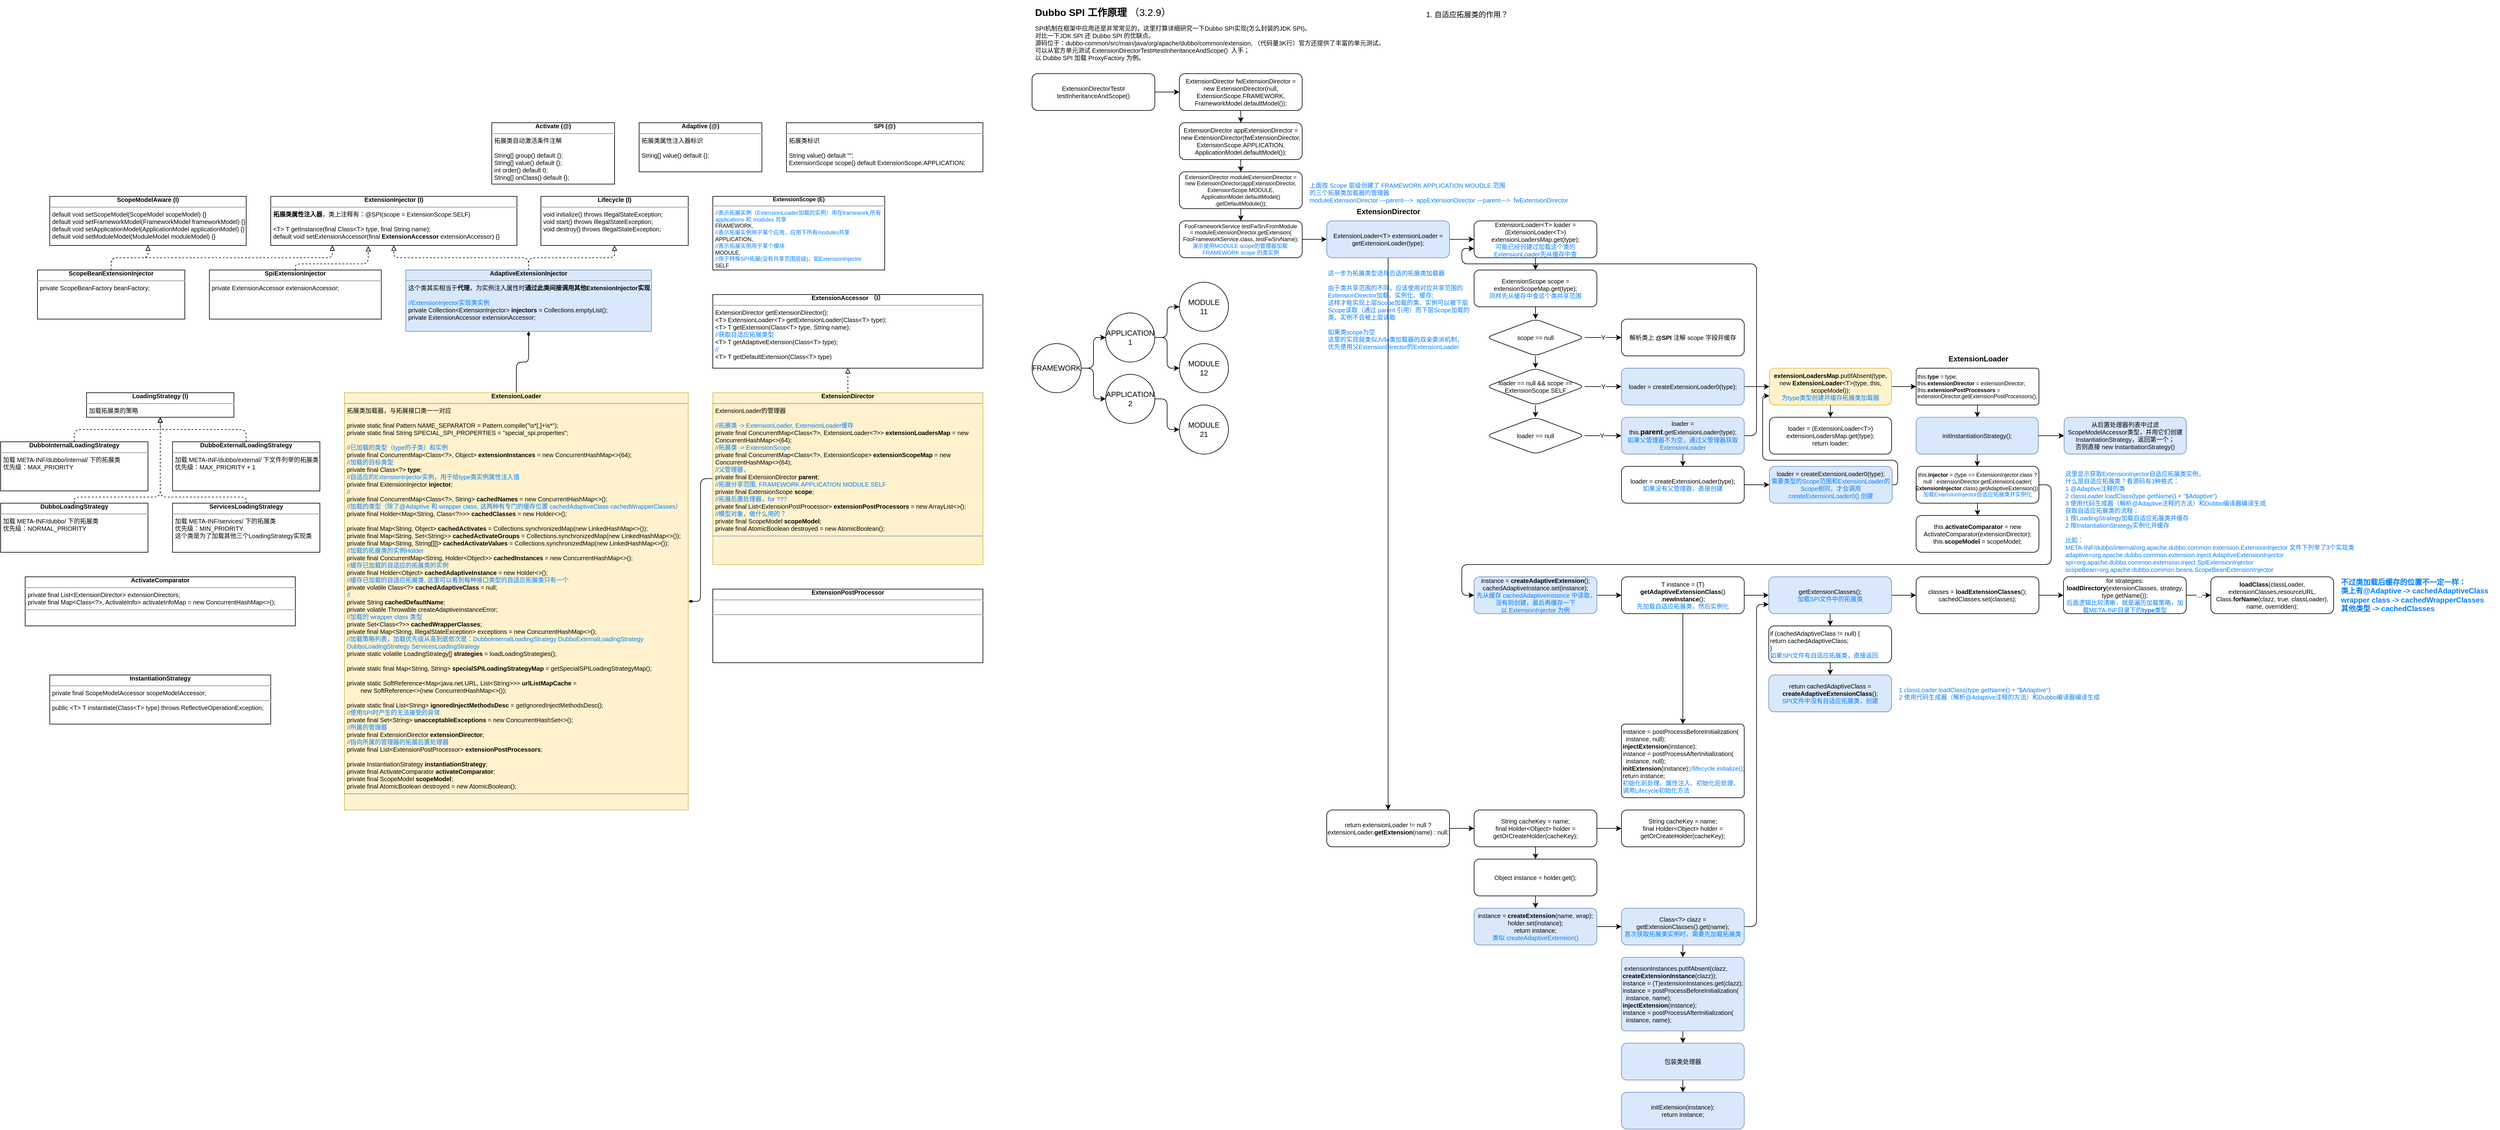 <mxfile version="21.6.5" type="device">
  <diagram name="第 1 页" id="UC6zfxpho-fM6Mz8ni64">
    <mxGraphModel dx="3088" dy="879" grid="1" gridSize="10" guides="1" tooltips="1" connect="1" arrows="1" fold="1" page="1" pageScale="1" pageWidth="827" pageHeight="1169" math="0" shadow="0">
      <root>
        <mxCell id="0" />
        <mxCell id="1" parent="0" />
        <mxCell id="nFbYhWVqmTEnoM216xpz-1" value="&lt;h1 style=&quot;font-size: 16px;&quot;&gt;&lt;font style=&quot;font-size: 16px;&quot;&gt;Dubbo SPI 工作原理 &lt;/font&gt;&lt;font style=&quot;font-size: 16px; font-weight: normal;&quot;&gt;（3.2.9）&lt;/font&gt;&lt;/h1&gt;&lt;p style=&quot;font-size: 10px;&quot;&gt;SPI机制在框架中应用还是非常常见的，这里打算详细研究一下Dubbo SPI实现(怎么封装的JDK SPI)。&lt;br&gt;对比一下JDK SPI 还 Dubbo SPI 的优缺点。&lt;br&gt;源码位于：dubbo-common/src/main/java/org/apache/dubbo/common/extension, （代码量3K行）官方还提供了丰富的单元测试。&lt;br&gt;&lt;span style=&quot;background-color: initial;&quot;&gt;可以从官方单元测试 ExtensionDirectorTest#testInheritanceAndScope()&amp;nbsp; 入手；&lt;br&gt;以 Dubbo SPI 加载 ProxyFactory 为例。&lt;/span&gt;&lt;br&gt;&lt;/p&gt;" style="text;html=1;strokeColor=none;fillColor=none;spacing=5;spacingTop=-20;whiteSpace=wrap;overflow=hidden;rounded=0;" parent="1" vertex="1">
          <mxGeometry x="40" y="10" width="580" height="90" as="geometry" />
        </mxCell>
        <mxCell id="nFbYhWVqmTEnoM216xpz-15" value="" style="edgeStyle=orthogonalEdgeStyle;rounded=1;orthogonalLoop=1;jettySize=auto;html=1;" parent="1" source="nFbYhWVqmTEnoM216xpz-2" target="nFbYhWVqmTEnoM216xpz-14" edge="1">
          <mxGeometry relative="1" as="geometry" />
        </mxCell>
        <mxCell id="nFbYhWVqmTEnoM216xpz-2" value="ExtensionDirectorTest#&lt;br style=&quot;font-size: 10px;&quot;&gt;testInheritanceAndScope()" style="rounded=1;whiteSpace=wrap;html=1;fontSize=10;" parent="1" vertex="1">
          <mxGeometry x="40" y="120" width="200" height="60" as="geometry" />
        </mxCell>
        <mxCell id="nFbYhWVqmTEnoM216xpz-3" value="&lt;div style=&quot;text-align: center;&quot;&gt;&lt;b&gt;ExtensionAccessor （I）&lt;/b&gt;&lt;br&gt;&lt;/div&gt;&lt;hr style=&quot;font-size: 10px;&quot;&gt;&lt;p style=&quot;margin: 0px 0px 0px 4px;&quot;&gt;ExtensionDirector getExtensionDirector();&lt;br&gt;&lt;/p&gt;&lt;p style=&quot;margin: 0px 0px 0px 4px;&quot;&gt;&amp;lt;T&amp;gt; ExtensionLoader&amp;lt;T&amp;gt; getExtensionLoader(Class&amp;lt;T&amp;gt; type);&lt;br&gt;&lt;/p&gt;&lt;p style=&quot;margin: 0px 0px 0px 4px;&quot;&gt;&amp;lt;T&amp;gt; T getExtension(Class&amp;lt;T&amp;gt; type, String name);&lt;br&gt;&lt;/p&gt;&lt;p style=&quot;margin: 0px 0px 0px 4px;&quot;&gt;&lt;font color=&quot;#007fff&quot;&gt;//获取自适应拓展类型&lt;/font&gt;&lt;/p&gt;&lt;p style=&quot;margin: 0px 0px 0px 4px;&quot;&gt;&amp;lt;T&amp;gt; T getAdaptiveExtension(Class&amp;lt;T&amp;gt; type);&lt;br&gt;&lt;/p&gt;&lt;p style=&quot;margin: 0px 0px 0px 4px;&quot;&gt;&lt;font color=&quot;#007fff&quot;&gt;//&lt;/font&gt;&lt;/p&gt;&lt;p style=&quot;margin: 0px 0px 0px 4px;&quot;&gt;&amp;lt;T&amp;gt; T getDefaultExtension(Class&amp;lt;T&amp;gt; type)&lt;br&gt;&lt;/p&gt;" style="verticalAlign=top;align=left;overflow=fill;fontSize=10;fontFamily=Helvetica;html=1;whiteSpace=wrap;" parent="1" vertex="1">
          <mxGeometry x="-480" y="480" width="440" height="120" as="geometry" />
        </mxCell>
        <mxCell id="nFbYhWVqmTEnoM216xpz-5" style="edgeStyle=orthogonalEdgeStyle;rounded=1;orthogonalLoop=1;jettySize=auto;html=1;exitX=0.5;exitY=0;exitDx=0;exitDy=0;entryX=0.5;entryY=1;entryDx=0;entryDy=0;endArrow=block;endFill=0;dashed=1;" parent="1" source="nFbYhWVqmTEnoM216xpz-4" target="nFbYhWVqmTEnoM216xpz-3" edge="1">
          <mxGeometry relative="1" as="geometry" />
        </mxCell>
        <mxCell id="nFbYhWVqmTEnoM216xpz-7" style="edgeStyle=orthogonalEdgeStyle;rounded=1;orthogonalLoop=1;jettySize=auto;html=1;exitX=0;exitY=0.5;exitDx=0;exitDy=0;entryX=1;entryY=0.5;entryDx=0;entryDy=0;endArrow=diamondThin;endFill=1;" parent="1" source="nFbYhWVqmTEnoM216xpz-4" target="nFbYhWVqmTEnoM216xpz-6" edge="1">
          <mxGeometry relative="1" as="geometry" />
        </mxCell>
        <mxCell id="nFbYhWVqmTEnoM216xpz-4" value="&lt;div style=&quot;text-align: center;&quot;&gt;&lt;b&gt;ExtensionDirector&lt;/b&gt;&lt;br&gt;&lt;/div&gt;&lt;hr style=&quot;font-size: 10px;&quot;&gt;&lt;p style=&quot;margin: 0px 0px 0px 4px; font-size: 10px;&quot;&gt;&lt;span style=&quot;background-color: initial;&quot;&gt;ExtensionLoader的管理器&lt;/span&gt;&lt;br&gt;&lt;/p&gt;&lt;p style=&quot;margin: 0px 0px 0px 4px;&quot;&gt;&lt;br&gt;&lt;/p&gt;&lt;p style=&quot;margin: 0px 0px 0px 4px;&quot;&gt;&lt;font color=&quot;#007fff&quot;&gt;//拓展类 -&amp;gt; ExtensionLoader, ExtensionLoader缓存&lt;/font&gt;&lt;/p&gt;&lt;p style=&quot;margin: 0px 0px 0px 4px;&quot;&gt;private final ConcurrentMap&amp;lt;Class&amp;lt;?&amp;gt;, ExtensionLoader&amp;lt;?&amp;gt;&amp;gt; &lt;b&gt;extensionLoadersMap&lt;/b&gt; = new ConcurrentHashMap&amp;lt;&amp;gt;(64);&lt;/p&gt;&lt;p style=&quot;margin: 0px 0px 0px 4px;&quot;&gt;&lt;font color=&quot;#007fff&quot;&gt;//拓展类 -&amp;gt; ExtensionScope&lt;/font&gt;&lt;/p&gt;&lt;p style=&quot;margin: 0px 0px 0px 4px;&quot;&gt;private final ConcurrentMap&amp;lt;Class&amp;lt;?&amp;gt;, ExtensionScope&amp;gt; &lt;b&gt;extensionScopeMap&lt;/b&gt; = new ConcurrentHashMap&amp;lt;&amp;gt;(64);&lt;/p&gt;&lt;p style=&quot;margin: 0px 0px 0px 4px;&quot;&gt;&lt;font color=&quot;#007fff&quot;&gt;//父管理器，&lt;/font&gt;&lt;/p&gt;&lt;p style=&quot;margin: 0px 0px 0px 4px;&quot;&gt;private final ExtensionDirector &lt;b&gt;parent&lt;/b&gt;;&lt;/p&gt;&lt;p style=&quot;margin: 0px 0px 0px 4px;&quot;&gt;&lt;font color=&quot;#007fff&quot;&gt;//拓展分享范围, FRAMEWORK APPLICATION MODULE SELF&lt;/font&gt;&lt;/p&gt;&lt;p style=&quot;margin: 0px 0px 0px 4px;&quot;&gt;private final ExtensionScope &lt;b&gt;scope&lt;/b&gt;;&lt;/p&gt;&lt;p style=&quot;margin: 0px 0px 0px 4px;&quot;&gt;&lt;font color=&quot;#007fff&quot;&gt;//拓展后置处理器，for ???&lt;/font&gt;&lt;/p&gt;&lt;p style=&quot;margin: 0px 0px 0px 4px;&quot;&gt;private final List&amp;lt;ExtensionPostProcessor&amp;gt; &lt;b&gt;extensionPostProcessors&lt;/b&gt; = new ArrayList&amp;lt;&amp;gt;();&lt;/p&gt;&lt;p style=&quot;margin: 0px 0px 0px 4px;&quot;&gt;&lt;font color=&quot;#007fff&quot;&gt;//模型对象，做什么用的？&lt;/font&gt;&lt;/p&gt;&lt;p style=&quot;margin: 0px 0px 0px 4px;&quot;&gt;private final ScopeModel &lt;b&gt;scopeModel&lt;/b&gt;;&lt;/p&gt;&lt;p style=&quot;margin: 0px 0px 0px 4px;&quot;&gt;private final AtomicBoolean destroyed = new AtomicBoolean();&lt;/p&gt;&lt;hr style=&quot;font-size: 10px;&quot;&gt;&lt;p style=&quot;margin: 0px 0px 0px 4px; font-size: 10px;&quot;&gt;&lt;br&gt;&lt;/p&gt;" style="verticalAlign=top;align=left;overflow=fill;fontSize=10;fontFamily=Helvetica;html=1;whiteSpace=wrap;fillColor=#fff2cc;strokeColor=#d6b656;" parent="1" vertex="1">
          <mxGeometry x="-480" y="640" width="440" height="280" as="geometry" />
        </mxCell>
        <mxCell id="334U5BKtB8SHjy518kIA-117" style="edgeStyle=orthogonalEdgeStyle;rounded=1;orthogonalLoop=1;jettySize=auto;html=1;exitX=0.5;exitY=0;exitDx=0;exitDy=0;entryX=0.5;entryY=1;entryDx=0;entryDy=0;endArrow=diamondThin;endFill=1;" edge="1" parent="1" source="nFbYhWVqmTEnoM216xpz-6" target="334U5BKtB8SHjy518kIA-100">
          <mxGeometry relative="1" as="geometry" />
        </mxCell>
        <mxCell id="nFbYhWVqmTEnoM216xpz-6" value="&lt;div style=&quot;text-align: center;&quot;&gt;&lt;b&gt;ExtensionLoader&lt;/b&gt;&lt;br&gt;&lt;/div&gt;&lt;hr style=&quot;font-size: 10px;&quot;&gt;&lt;p style=&quot;margin: 0px 0px 0px 4px; font-size: 10px;&quot;&gt;&lt;span style=&quot;background-color: initial;&quot;&gt;拓展类加载器，与拓展接口类一一对应&lt;/span&gt;&lt;br&gt;&lt;/p&gt;&lt;p style=&quot;margin: 0px 0px 0px 4px;&quot;&gt;&lt;span style=&quot;background-color: initial;&quot;&gt;&lt;br&gt;&lt;/span&gt;&lt;/p&gt;&lt;p style=&quot;margin: 0px 0px 0px 4px;&quot;&gt;&lt;span style=&quot;background-color: initial;&quot;&gt;private static final Pattern NAME_SEPARATOR = Pattern.compile(&quot;\\s*[,]+\\s*&quot;);&lt;/span&gt;&lt;br&gt;&lt;/p&gt;&lt;p style=&quot;margin: 0px 0px 0px 4px;&quot;&gt;private static final String SPECIAL_SPI_PROPERTIES = &quot;special_spi.properties&quot;;&lt;/p&gt;&lt;p style=&quot;margin: 0px 0px 0px 4px;&quot;&gt;&lt;br&gt;&lt;/p&gt;&lt;p style=&quot;margin: 0px 0px 0px 4px;&quot;&gt;&lt;font color=&quot;#007fff&quot;&gt;//已加载的类型（type的子类）和实例&lt;/font&gt;&lt;/p&gt;&lt;p style=&quot;margin: 0px 0px 0px 4px;&quot;&gt;private final ConcurrentMap&amp;lt;Class&amp;lt;?&amp;gt;, Object&amp;gt; &lt;b&gt;extensionInstances&lt;/b&gt; = new ConcurrentHashMap&amp;lt;&amp;gt;(64);&lt;/p&gt;&lt;p style=&quot;margin: 0px 0px 0px 4px;&quot;&gt;&lt;font color=&quot;#007fff&quot;&gt;//加载的目标类型&lt;/font&gt;&lt;/p&gt;&lt;p style=&quot;margin: 0px 0px 0px 4px;&quot;&gt;private final Class&amp;lt;?&amp;gt; &lt;b&gt;type&lt;/b&gt;;&lt;/p&gt;&lt;p style=&quot;margin: 0px 0px 0px 4px;&quot;&gt;&lt;font color=&quot;#007fff&quot;&gt;//自适应的ExtensionInjector实例，用于给type类实例属性注入值&lt;/font&gt;&lt;/p&gt;&lt;p style=&quot;margin: 0px 0px 0px 4px;&quot;&gt;private final ExtensionInjector &lt;b&gt;injector&lt;/b&gt;;&lt;/p&gt;&lt;p style=&quot;margin: 0px 0px 0px 4px;&quot;&gt;&lt;font color=&quot;#007fff&quot;&gt;//&lt;/font&gt;&lt;/p&gt;&lt;p style=&quot;margin: 0px 0px 0px 4px;&quot;&gt;private final ConcurrentMap&amp;lt;Class&amp;lt;?&amp;gt;, String&amp;gt; &lt;b&gt;cachedNames&lt;/b&gt; = new ConcurrentHashMap&amp;lt;&amp;gt;();&lt;/p&gt;&lt;p style=&quot;margin: 0px 0px 0px 4px;&quot;&gt;&lt;font color=&quot;#007fff&quot;&gt;//加载的类型（除了@Adaptive 和 wrapper class, 这两种有专门的缓存位置 cachedAdaptiveClass cachedWrapperClasses&lt;/font&gt;&lt;font color=&quot;#007fff&quot;&gt;）&lt;/font&gt;&lt;/p&gt;&lt;p style=&quot;margin: 0px 0px 0px 4px;&quot;&gt;private final Holder&amp;lt;Map&amp;lt;String, Class&amp;lt;?&amp;gt;&amp;gt;&amp;gt; &lt;b&gt;cachedClasses&lt;/b&gt; = new Holder&amp;lt;&amp;gt;();&lt;/p&gt;&lt;p style=&quot;margin: 0px 0px 0px 4px;&quot;&gt;&lt;br&gt;&lt;/p&gt;&lt;p style=&quot;margin: 0px 0px 0px 4px;&quot;&gt;private final Map&amp;lt;String, Object&amp;gt; &lt;b&gt;cachedActivates&lt;/b&gt; = Collections.synchronizedMap(new LinkedHashMap&amp;lt;&amp;gt;());&lt;/p&gt;&lt;p style=&quot;margin: 0px 0px 0px 4px;&quot;&gt;private final Map&amp;lt;String, Set&amp;lt;String&amp;gt;&amp;gt; &lt;b&gt;cachedActivateGroups&lt;/b&gt; = Collections.synchronizedMap(new LinkedHashMap&amp;lt;&amp;gt;());&lt;/p&gt;&lt;p style=&quot;margin: 0px 0px 0px 4px;&quot;&gt;private final Map&amp;lt;String, String[][]&amp;gt; &lt;b&gt;cachedActivateValues&lt;/b&gt; = Collections.synchronizedMap(new LinkedHashMap&amp;lt;&amp;gt;());&lt;/p&gt;&lt;p style=&quot;margin: 0px 0px 0px 4px;&quot;&gt;&lt;font color=&quot;#007fff&quot;&gt;//加载的拓展类的实例Holder&lt;/font&gt;&lt;/p&gt;&lt;p style=&quot;margin: 0px 0px 0px 4px;&quot;&gt;private final ConcurrentMap&amp;lt;String, Holder&amp;lt;Object&amp;gt;&amp;gt; &lt;b&gt;cachedInstances&lt;/b&gt; = new ConcurrentHashMap&amp;lt;&amp;gt;();&lt;/p&gt;&lt;p style=&quot;margin: 0px 0px 0px 4px;&quot;&gt;&lt;font color=&quot;#007fff&quot;&gt;//缓存已加载的自适应的拓展类的实例&lt;/font&gt;&lt;/p&gt;&lt;p style=&quot;margin: 0px 0px 0px 4px;&quot;&gt;private final Holder&amp;lt;Object&amp;gt; &lt;b&gt;cachedAdaptiveInstance&lt;/b&gt; = new Holder&amp;lt;&amp;gt;();&lt;/p&gt;&lt;p style=&quot;margin: 0px 0px 0px 4px;&quot;&gt;&lt;font color=&quot;#007fff&quot;&gt;//缓存已加载的自适应拓展类, 这里可以看到每种接口类型的自适应拓展类只有一个&lt;/font&gt;&lt;br&gt;&lt;/p&gt;&lt;p style=&quot;margin: 0px 0px 0px 4px;&quot;&gt;private volatile Class&amp;lt;?&amp;gt; &lt;b&gt;cachedAdaptiveClass&lt;/b&gt; = null;&lt;/p&gt;&lt;p style=&quot;margin: 0px 0px 0px 4px;&quot;&gt;&lt;font color=&quot;#007fff&quot;&gt;//&lt;/font&gt;&lt;/p&gt;&lt;p style=&quot;margin: 0px 0px 0px 4px;&quot;&gt;private String &lt;b&gt;cachedDefaultName&lt;/b&gt;;&lt;/p&gt;&lt;p style=&quot;margin: 0px 0px 0px 4px;&quot;&gt;private volatile Throwable createAdaptiveInstanceError;&lt;/p&gt;&lt;p style=&quot;margin: 0px 0px 0px 4px;&quot;&gt;&lt;font color=&quot;#007fff&quot;&gt;//加载的 wrapper class 类型&lt;/font&gt;&lt;/p&gt;&lt;p style=&quot;margin: 0px 0px 0px 4px;&quot;&gt;private Set&amp;lt;Class&amp;lt;?&amp;gt;&amp;gt; &lt;b&gt;cachedWrapperClasses&lt;/b&gt;;&lt;/p&gt;&lt;p style=&quot;margin: 0px 0px 0px 4px;&quot;&gt;private final Map&amp;lt;String, IllegalStateException&amp;gt; exceptions = new ConcurrentHashMap&amp;lt;&amp;gt;();&lt;/p&gt;&lt;p style=&quot;margin: 0px 0px 0px 4px;&quot;&gt;&lt;font color=&quot;#007fff&quot;&gt;//加载策略列表，加载优先级从高到底依次是：DubboInternalLoadingStrategy DubboExternalLoadingStrategy&amp;nbsp;&lt;br&gt;DubboLoadingStrategy ServicesLoadingStrategy&lt;/font&gt;&lt;/p&gt;&lt;p style=&quot;margin: 0px 0px 0px 4px;&quot;&gt;private static volatile LoadingStrategy[] &lt;b&gt;strategies&lt;/b&gt; = loadLoadingStrategies();&lt;/p&gt;&lt;p style=&quot;margin: 0px 0px 0px 4px;&quot;&gt;&lt;br&gt;&lt;/p&gt;&lt;p style=&quot;margin: 0px 0px 0px 4px;&quot;&gt;private static final Map&amp;lt;String, String&amp;gt; &lt;b&gt;specialSPILoadingStrategyMap&lt;/b&gt; = getSpecialSPILoadingStrategyMap();&lt;/p&gt;&lt;p style=&quot;margin: 0px 0px 0px 4px;&quot;&gt;&lt;br&gt;&lt;/p&gt;&lt;p style=&quot;margin: 0px 0px 0px 4px;&quot;&gt;private static SoftReference&amp;lt;Map&amp;lt;java.net.URL, List&amp;lt;String&amp;gt;&amp;gt;&amp;gt; &lt;b&gt;urlListMapCache&lt;/b&gt; =&lt;/p&gt;&lt;p style=&quot;margin: 0px 0px 0px 4px;&quot;&gt;&amp;nbsp; &amp;nbsp; &amp;nbsp; &amp;nbsp; new SoftReference&amp;lt;&amp;gt;(new ConcurrentHashMap&amp;lt;&amp;gt;());&lt;/p&gt;&lt;p style=&quot;margin: 0px 0px 0px 4px;&quot;&gt;&lt;br&gt;&lt;/p&gt;&lt;p style=&quot;margin: 0px 0px 0px 4px;&quot;&gt;private static final List&amp;lt;String&amp;gt; &lt;b&gt;ignoredInjectMethodsDesc&lt;/b&gt; = getIgnoredInjectMethodsDesc();&lt;/p&gt;&lt;p style=&quot;margin: 0px 0px 0px 4px;&quot;&gt;&lt;font color=&quot;#007fff&quot;&gt;//使用SPI时产生的无法接受的异常&lt;/font&gt;&lt;/p&gt;&lt;p style=&quot;margin: 0px 0px 0px 4px;&quot;&gt;private final Set&amp;lt;String&amp;gt; &lt;b&gt;unacceptableExceptions&lt;/b&gt; = new ConcurrentHashSet&amp;lt;&amp;gt;();&lt;/p&gt;&lt;p style=&quot;margin: 0px 0px 0px 4px;&quot;&gt;&lt;font color=&quot;#007fff&quot;&gt;//所属的管理器&lt;/font&gt;&lt;/p&gt;&lt;p style=&quot;margin: 0px 0px 0px 4px;&quot;&gt;private final ExtensionDirector &lt;b&gt;extensionDirector&lt;/b&gt;;&lt;/p&gt;&lt;p style=&quot;margin: 0px 0px 0px 4px;&quot;&gt;&lt;font color=&quot;#007fff&quot;&gt;//指向所属的管理器的拓展后置处理器&lt;/font&gt;&lt;/p&gt;&lt;p style=&quot;margin: 0px 0px 0px 4px;&quot;&gt;private final List&amp;lt;ExtensionPostProcessor&amp;gt; &lt;b&gt;extensionPostProcessors&lt;/b&gt;;&lt;/p&gt;&lt;p style=&quot;margin: 0px 0px 0px 4px;&quot;&gt;&lt;br&gt;&lt;/p&gt;&lt;p style=&quot;margin: 0px 0px 0px 4px;&quot;&gt;private InstantiationStrategy &lt;b&gt;instantiationStrategy&lt;/b&gt;;&lt;/p&gt;&lt;p style=&quot;margin: 0px 0px 0px 4px;&quot;&gt;private final ActivateComparator &lt;b&gt;activateComparator&lt;/b&gt;;&lt;/p&gt;&lt;p style=&quot;margin: 0px 0px 0px 4px;&quot;&gt;private final ScopeModel &lt;b&gt;scopeModel&lt;/b&gt;;&lt;/p&gt;&lt;p style=&quot;margin: 0px 0px 0px 4px;&quot;&gt;private final AtomicBoolean destroyed = new AtomicBoolean();&lt;/p&gt;&lt;hr style=&quot;font-size: 10px;&quot;&gt;&lt;p style=&quot;margin: 0px 0px 0px 4px; font-size: 10px;&quot;&gt;&lt;br&gt;&lt;/p&gt;" style="verticalAlign=top;align=left;overflow=fill;fontSize=10;fontFamily=Helvetica;html=1;whiteSpace=wrap;fillColor=#fff2cc;strokeColor=#d6b656;" parent="1" vertex="1">
          <mxGeometry x="-1080" y="640" width="560" height="680" as="geometry" />
        </mxCell>
        <mxCell id="nFbYhWVqmTEnoM216xpz-8" value="&lt;div style=&quot;text-align: center; font-size: 9px;&quot;&gt;&lt;b style=&quot;font-size: 9px;&quot;&gt;ExtensionScope (E)&lt;/b&gt;&lt;br style=&quot;font-size: 9px;&quot;&gt;&lt;/div&gt;&lt;hr style=&quot;font-size: 9px;&quot;&gt;&lt;p style=&quot;margin: 0px 0px 0px 4px; font-size: 9px;&quot;&gt;&lt;font color=&quot;#007fff&quot; style=&quot;font-size: 9px;&quot;&gt;//表示拓展实例（ExtensionLoader加载的实例）用在framework,所有applications 和 modules 共享&lt;/font&gt;&lt;/p&gt;&lt;p style=&quot;margin: 0px 0px 0px 4px; font-size: 9px;&quot;&gt;FRAMEWORK,&lt;br style=&quot;font-size: 9px;&quot;&gt;&lt;/p&gt;&lt;p style=&quot;margin: 0px 0px 0px 4px; font-size: 9px;&quot;&gt;&lt;font color=&quot;#007fff&quot; style=&quot;font-size: 9px;&quot;&gt;//表示拓展实例用于某个应用，应用下所有modules共享&lt;/font&gt;&lt;/p&gt;&lt;p style=&quot;margin: 0px 0px 0px 4px; font-size: 9px;&quot;&gt;APPLICATION,&lt;br style=&quot;font-size: 9px;&quot;&gt;&lt;/p&gt;&lt;p style=&quot;margin: 0px 0px 0px 4px; font-size: 9px;&quot;&gt;&lt;font color=&quot;#007fff&quot; style=&quot;font-size: 9px;&quot;&gt;//表示拓展实例用于某个模块&lt;/font&gt;&lt;/p&gt;&lt;p style=&quot;margin: 0px 0px 0px 4px; font-size: 9px;&quot;&gt;MODULE,&lt;br style=&quot;font-size: 9px;&quot;&gt;&lt;/p&gt;&lt;p style=&quot;margin: 0px 0px 0px 4px; font-size: 9px;&quot;&gt;&lt;font color=&quot;#007fff&quot; style=&quot;font-size: 9px;&quot;&gt;//用于特殊SPI拓展(没有共享范围层级)，如ExtensionInjector&lt;/font&gt;&lt;/p&gt;&lt;p style=&quot;margin: 0px 0px 0px 4px; font-size: 9px;&quot;&gt;SELF&lt;/p&gt;" style="verticalAlign=top;align=left;overflow=fill;fontSize=9;fontFamily=Helvetica;html=1;whiteSpace=wrap;" parent="1" vertex="1">
          <mxGeometry x="-480" y="320" width="280" height="120" as="geometry" />
        </mxCell>
        <mxCell id="nFbYhWVqmTEnoM216xpz-9" value="&lt;div style=&quot;text-align: center;&quot;&gt;&lt;b&gt;ExtensionPostProcessor&lt;/b&gt;&lt;br&gt;&lt;/div&gt;&lt;hr style=&quot;font-size: 10px;&quot;&gt;&lt;p style=&quot;margin: 0px 0px 0px 4px; font-size: 10px;&quot;&gt;&lt;br&gt;&lt;/p&gt;&lt;hr style=&quot;font-size: 10px;&quot;&gt;&lt;p style=&quot;margin: 0px 0px 0px 4px; font-size: 10px;&quot;&gt;&lt;br&gt;&lt;/p&gt;" style="verticalAlign=top;align=left;overflow=fill;fontSize=10;fontFamily=Helvetica;html=1;whiteSpace=wrap;" parent="1" vertex="1">
          <mxGeometry x="-480" y="960" width="440" height="120" as="geometry" />
        </mxCell>
        <mxCell id="nFbYhWVqmTEnoM216xpz-10" value="&lt;div style=&quot;text-align: center;&quot;&gt;&lt;b&gt;ExtensionInjector (I)&lt;/b&gt;&lt;br&gt;&lt;/div&gt;&lt;hr style=&quot;font-size: 10px;&quot;&gt;&lt;p style=&quot;margin: 0px 0px 0px 4px;&quot;&gt;&lt;b&gt;拓展类属性注入器&lt;/b&gt;，类上注释有：@SPI(scope = ExtensionScope.SELF)&lt;br&gt;&lt;/p&gt;&lt;p style=&quot;margin: 0px 0px 0px 4px;&quot;&gt;&lt;br&gt;&lt;/p&gt;&lt;p style=&quot;margin: 0px 0px 0px 4px;&quot;&gt;&amp;lt;T&amp;gt; T getInstance(final Class&amp;lt;T&amp;gt; type, final String name);&lt;br&gt;&lt;/p&gt;&lt;p style=&quot;margin: 0px 0px 0px 4px;&quot;&gt;default void setExtensionAccessor(final &lt;b&gt;ExtensionAccessor&lt;/b&gt; extensionAccessor) {}&lt;br&gt;&lt;/p&gt;" style="verticalAlign=top;align=left;overflow=fill;fontSize=10;fontFamily=Helvetica;html=1;whiteSpace=wrap;" parent="1" vertex="1">
          <mxGeometry x="-1200" y="320" width="401" height="80" as="geometry" />
        </mxCell>
        <mxCell id="nFbYhWVqmTEnoM216xpz-11" value="&lt;div style=&quot;text-align: center;&quot;&gt;&lt;b&gt;LoadingStrategy (I)&lt;/b&gt;&lt;br&gt;&lt;/div&gt;&lt;hr style=&quot;font-size: 10px;&quot;&gt;&lt;p style=&quot;margin: 0px 0px 0px 4px; font-size: 10px;&quot;&gt;&lt;/p&gt;&lt;p style=&quot;margin: 0px 0px 0px 4px; font-size: 10px;&quot;&gt;加载拓展类的策略&lt;/p&gt;&lt;p style=&quot;margin: 0px 0px 0px 4px;&quot;&gt;&lt;br&gt;&lt;/p&gt;" style="verticalAlign=top;align=left;overflow=fill;fontSize=10;fontFamily=Helvetica;html=1;whiteSpace=wrap;" parent="1" vertex="1">
          <mxGeometry x="-1500" y="640" width="240" height="40" as="geometry" />
        </mxCell>
        <mxCell id="nFbYhWVqmTEnoM216xpz-12" value="&lt;div style=&quot;text-align: center;&quot;&gt;&lt;b&gt;InstantiationStrategy&lt;/b&gt;&lt;br&gt;&lt;/div&gt;&lt;hr style=&quot;font-size: 10px;&quot;&gt;&lt;p style=&quot;margin: 0px 0px 0px 4px;&quot;&gt;private final ScopeModelAccessor scopeModelAccessor;&lt;br&gt;&lt;/p&gt;&lt;hr style=&quot;font-size: 10px;&quot;&gt;&lt;p style=&quot;margin: 0px 0px 0px 4px;&quot;&gt;public &amp;lt;T&amp;gt; T instantiate(Class&amp;lt;T&amp;gt; type) throws ReflectiveOperationException;&lt;br&gt;&lt;/p&gt;" style="verticalAlign=top;align=left;overflow=fill;fontSize=10;fontFamily=Helvetica;html=1;whiteSpace=wrap;" parent="1" vertex="1">
          <mxGeometry x="-1560" y="1100" width="360" height="80" as="geometry" />
        </mxCell>
        <mxCell id="nFbYhWVqmTEnoM216xpz-13" value="&lt;div style=&quot;text-align: center;&quot;&gt;&lt;b&gt;ActivateComparator&lt;/b&gt;&lt;br&gt;&lt;/div&gt;&lt;hr style=&quot;font-size: 10px;&quot;&gt;&lt;p style=&quot;margin: 0px 0px 0px 4px;&quot;&gt;private final List&amp;lt;ExtensionDirector&amp;gt; extensionDirectors;&lt;/p&gt;&lt;p style=&quot;margin: 0px 0px 0px 4px;&quot;&gt;private final Map&amp;lt;Class&amp;lt;?&amp;gt;, ActivateInfo&amp;gt; activateInfoMap = new ConcurrentHashMap&amp;lt;&amp;gt;();&lt;/p&gt;&lt;hr style=&quot;font-size: 10px;&quot;&gt;&lt;p style=&quot;margin: 0px 0px 0px 4px; font-size: 10px;&quot;&gt;&lt;br&gt;&lt;/p&gt;" style="verticalAlign=top;align=left;overflow=fill;fontSize=10;fontFamily=Helvetica;html=1;whiteSpace=wrap;" parent="1" vertex="1">
          <mxGeometry x="-1600" y="940" width="440" height="80" as="geometry" />
        </mxCell>
        <mxCell id="nFbYhWVqmTEnoM216xpz-18" value="" style="edgeStyle=orthogonalEdgeStyle;rounded=1;orthogonalLoop=1;jettySize=auto;html=1;" parent="1" source="nFbYhWVqmTEnoM216xpz-14" target="nFbYhWVqmTEnoM216xpz-17" edge="1">
          <mxGeometry relative="1" as="geometry" />
        </mxCell>
        <mxCell id="nFbYhWVqmTEnoM216xpz-14" value="&lt;div&gt;ExtensionDirector fwExtensionDirector =&lt;/div&gt;&lt;div&gt;new ExtensionDirector(null, ExtensionScope.FRAMEWORK, FrameworkModel.defaultModel());&lt;/div&gt;" style="rounded=1;whiteSpace=wrap;html=1;fontSize=10;" parent="1" vertex="1">
          <mxGeometry x="280" y="120" width="200" height="60" as="geometry" />
        </mxCell>
        <mxCell id="nFbYhWVqmTEnoM216xpz-20" value="" style="edgeStyle=orthogonalEdgeStyle;rounded=1;orthogonalLoop=1;jettySize=auto;html=1;" parent="1" source="nFbYhWVqmTEnoM216xpz-17" target="nFbYhWVqmTEnoM216xpz-19" edge="1">
          <mxGeometry relative="1" as="geometry" />
        </mxCell>
        <mxCell id="nFbYhWVqmTEnoM216xpz-17" value="&lt;div&gt;ExtensionDirector appExtensionDirector =&lt;/div&gt;&lt;div&gt;new ExtensionDirector(fwExtensionDirector, ExtensionScope.APPLICATION, ApplicationModel.defaultModel());&lt;/div&gt;" style="rounded=1;whiteSpace=wrap;html=1;fontSize=10;" parent="1" vertex="1">
          <mxGeometry x="280" y="200" width="200" height="60" as="geometry" />
        </mxCell>
        <mxCell id="nFbYhWVqmTEnoM216xpz-24" value="" style="edgeStyle=orthogonalEdgeStyle;rounded=1;orthogonalLoop=1;jettySize=auto;html=1;" parent="1" source="nFbYhWVqmTEnoM216xpz-19" target="nFbYhWVqmTEnoM216xpz-23" edge="1">
          <mxGeometry relative="1" as="geometry" />
        </mxCell>
        <mxCell id="nFbYhWVqmTEnoM216xpz-19" value="&lt;div style=&quot;font-size: 9px;&quot;&gt;ExtensionDirector moduleExtensionDirector = new ExtensionDirector(&lt;span style=&quot;background-color: initial; font-size: 9px;&quot;&gt;appExtensionDirector, ExtensionScope.MODULE,&lt;/span&gt;&lt;/div&gt;&lt;div style=&quot;font-size: 9px;&quot;&gt;ApplicationModel.defaultModel()&lt;/div&gt;&lt;div style=&quot;font-size: 9px;&quot;&gt;.getDefaultModule());&lt;/div&gt;" style="rounded=1;whiteSpace=wrap;html=1;fontSize=9;" parent="1" vertex="1">
          <mxGeometry x="280" y="280" width="200" height="60" as="geometry" />
        </mxCell>
        <mxCell id="nFbYhWVqmTEnoM216xpz-26" value="" style="edgeStyle=orthogonalEdgeStyle;rounded=1;orthogonalLoop=1;jettySize=auto;html=1;" parent="1" source="nFbYhWVqmTEnoM216xpz-23" target="nFbYhWVqmTEnoM216xpz-25" edge="1">
          <mxGeometry relative="1" as="geometry" />
        </mxCell>
        <mxCell id="nFbYhWVqmTEnoM216xpz-23" value="&lt;div style=&quot;font-size: 9px;&quot;&gt;FooFrameworkService testFwSrvFromModule =&lt;span style=&quot;background-color: initial; font-size: 9px;&quot;&gt;&amp;nbsp;moduleExtensionDirector.getExtension(&lt;/span&gt;&lt;/div&gt;&lt;div style=&quot;font-size: 9px;&quot;&gt;&lt;span style=&quot;background-color: initial; font-size: 9px;&quot;&gt;FooFrameworkService.class, testFwSrvName);&lt;/span&gt;&lt;/div&gt;&lt;div style=&quot;font-size: 9px;&quot;&gt;&lt;span style=&quot;background-color: initial; font-size: 9px;&quot;&gt;&lt;font color=&quot;#007fff&quot;&gt;演示使用MODULE scope的管理器加载&amp;nbsp;&lt;/font&gt;&lt;/span&gt;&lt;/div&gt;&lt;font color=&quot;#007fff&quot;&gt;FRAMEWORK scope 的类实例&lt;/font&gt;" style="rounded=1;whiteSpace=wrap;html=1;fontSize=9;" parent="1" vertex="1">
          <mxGeometry x="280" y="360" width="200" height="60" as="geometry" />
        </mxCell>
        <mxCell id="nFbYhWVqmTEnoM216xpz-28" value="" style="edgeStyle=orthogonalEdgeStyle;rounded=1;orthogonalLoop=1;jettySize=auto;html=1;" parent="1" source="nFbYhWVqmTEnoM216xpz-25" target="nFbYhWVqmTEnoM216xpz-27" edge="1">
          <mxGeometry relative="1" as="geometry" />
        </mxCell>
        <mxCell id="nFbYhWVqmTEnoM216xpz-30" value="" style="edgeStyle=orthogonalEdgeStyle;rounded=1;orthogonalLoop=1;jettySize=auto;html=1;" parent="1" source="nFbYhWVqmTEnoM216xpz-25" target="nFbYhWVqmTEnoM216xpz-29" edge="1">
          <mxGeometry relative="1" as="geometry" />
        </mxCell>
        <mxCell id="nFbYhWVqmTEnoM216xpz-25" value="ExtensionLoader&amp;lt;T&amp;gt; extensionLoader = getExtensionLoader(type);" style="rounded=1;whiteSpace=wrap;html=1;fontSize=10;fillColor=#dae8fc;strokeColor=#6c8ebf;" parent="1" vertex="1">
          <mxGeometry x="520" y="360" width="200" height="60" as="geometry" />
        </mxCell>
        <mxCell id="334U5BKtB8SHjy518kIA-119" value="" style="edgeStyle=orthogonalEdgeStyle;rounded=1;orthogonalLoop=1;jettySize=auto;html=1;" edge="1" parent="1" source="nFbYhWVqmTEnoM216xpz-27" target="334U5BKtB8SHjy518kIA-118">
          <mxGeometry relative="1" as="geometry" />
        </mxCell>
        <mxCell id="nFbYhWVqmTEnoM216xpz-27" value="return extensionLoader != null ? extensionLoader.&lt;b&gt;getExtension&lt;/b&gt;(name) : null;" style="rounded=1;whiteSpace=wrap;html=1;fontSize=10;" parent="1" vertex="1">
          <mxGeometry x="520" y="1320" width="200" height="60" as="geometry" />
        </mxCell>
        <mxCell id="334U5BKtB8SHjy518kIA-2" value="" style="edgeStyle=orthogonalEdgeStyle;rounded=1;orthogonalLoop=1;jettySize=auto;html=1;" edge="1" parent="1" source="nFbYhWVqmTEnoM216xpz-29" target="334U5BKtB8SHjy518kIA-1">
          <mxGeometry relative="1" as="geometry" />
        </mxCell>
        <mxCell id="nFbYhWVqmTEnoM216xpz-29" value="ExtensionLoader&amp;lt;T&amp;gt; loader = (ExtensionLoader&amp;lt;T&amp;gt;) extensionLoadersMap.get(type);&lt;br&gt;&lt;font color=&quot;#007fff&quot;&gt;可能已经创建过加载这个类的ExtensionLoader先从缓存中查&lt;/font&gt;" style="rounded=1;whiteSpace=wrap;html=1;fontSize=10;" parent="1" vertex="1">
          <mxGeometry x="760" y="360" width="200" height="60" as="geometry" />
        </mxCell>
        <mxCell id="334U5BKtB8SHjy518kIA-22" style="edgeStyle=orthogonalEdgeStyle;rounded=1;orthogonalLoop=1;jettySize=auto;html=1;exitX=0.5;exitY=1;exitDx=0;exitDy=0;" edge="1" parent="1" source="334U5BKtB8SHjy518kIA-1" target="334U5BKtB8SHjy518kIA-9">
          <mxGeometry relative="1" as="geometry" />
        </mxCell>
        <mxCell id="334U5BKtB8SHjy518kIA-1" value="ExtensionScope scope = extensionScopeMap.get(type);&lt;br&gt;&lt;font color=&quot;#007fff&quot;&gt;同样先从缓存中查这个类共享范围&lt;/font&gt;" style="rounded=1;whiteSpace=wrap;html=1;fontSize=10;" vertex="1" parent="1">
          <mxGeometry x="760" y="440" width="200" height="60" as="geometry" />
        </mxCell>
        <mxCell id="334U5BKtB8SHjy518kIA-3" value="解析类上&amp;nbsp;&lt;b&gt;@SPI&amp;nbsp;&lt;/b&gt;注解 scope 字段并缓存" style="rounded=1;whiteSpace=wrap;html=1;fontSize=10;" vertex="1" parent="1">
          <mxGeometry x="1000" y="520" width="200" height="60" as="geometry" />
        </mxCell>
        <mxCell id="334U5BKtB8SHjy518kIA-28" value="" style="edgeStyle=orthogonalEdgeStyle;rounded=1;orthogonalLoop=1;jettySize=auto;html=1;" edge="1" parent="1" source="334U5BKtB8SHjy518kIA-5" target="334U5BKtB8SHjy518kIA-27">
          <mxGeometry relative="1" as="geometry" />
        </mxCell>
        <mxCell id="334U5BKtB8SHjy518kIA-5" value="loader = createExtensionLoader0(type);" style="rounded=1;whiteSpace=wrap;html=1;fontSize=10;fillColor=#dae8fc;strokeColor=#6c8ebf;" vertex="1" parent="1">
          <mxGeometry x="1000" y="600" width="200" height="60" as="geometry" />
        </mxCell>
        <mxCell id="334U5BKtB8SHjy518kIA-11" value="Y" style="edgeStyle=orthogonalEdgeStyle;rounded=1;orthogonalLoop=1;jettySize=auto;html=1;exitX=1;exitY=0.5;exitDx=0;exitDy=0;" edge="1" parent="1" source="334U5BKtB8SHjy518kIA-9" target="334U5BKtB8SHjy518kIA-3">
          <mxGeometry relative="1" as="geometry" />
        </mxCell>
        <mxCell id="334U5BKtB8SHjy518kIA-13" value="" style="edgeStyle=orthogonalEdgeStyle;rounded=1;orthogonalLoop=1;jettySize=auto;html=1;" edge="1" parent="1" source="334U5BKtB8SHjy518kIA-9" target="334U5BKtB8SHjy518kIA-12">
          <mxGeometry relative="1" as="geometry" />
        </mxCell>
        <mxCell id="334U5BKtB8SHjy518kIA-9" value="scope == null" style="rhombus;whiteSpace=wrap;html=1;rounded=1;fontSize=10;" vertex="1" parent="1">
          <mxGeometry x="780" y="520" width="160" height="60" as="geometry" />
        </mxCell>
        <mxCell id="334U5BKtB8SHjy518kIA-14" value="Y" style="edgeStyle=orthogonalEdgeStyle;rounded=1;orthogonalLoop=1;jettySize=auto;html=1;exitX=1;exitY=0.5;exitDx=0;exitDy=0;" edge="1" parent="1" source="334U5BKtB8SHjy518kIA-12" target="334U5BKtB8SHjy518kIA-5">
          <mxGeometry relative="1" as="geometry" />
        </mxCell>
        <mxCell id="334U5BKtB8SHjy518kIA-18" style="edgeStyle=orthogonalEdgeStyle;rounded=1;orthogonalLoop=1;jettySize=auto;html=1;exitX=0.5;exitY=1;exitDx=0;exitDy=0;" edge="1" parent="1" source="334U5BKtB8SHjy518kIA-12" target="334U5BKtB8SHjy518kIA-17">
          <mxGeometry relative="1" as="geometry" />
        </mxCell>
        <mxCell id="334U5BKtB8SHjy518kIA-12" value="loader == null &amp;amp;&amp;amp; scope == ExtensionScope.SELF" style="rhombus;whiteSpace=wrap;html=1;rounded=1;fontSize=10;" vertex="1" parent="1">
          <mxGeometry x="780" y="600" width="160" height="60" as="geometry" />
        </mxCell>
        <mxCell id="334U5BKtB8SHjy518kIA-21" style="edgeStyle=orthogonalEdgeStyle;rounded=1;orthogonalLoop=1;jettySize=auto;html=1;exitX=1;exitY=0.5;exitDx=0;exitDy=0;entryX=0;entryY=0.75;entryDx=0;entryDy=0;" edge="1" parent="1" source="334U5BKtB8SHjy518kIA-15" target="nFbYhWVqmTEnoM216xpz-29">
          <mxGeometry relative="1" as="geometry">
            <mxPoint x="1310" y="560" as="targetPoint" />
            <Array as="points">
              <mxPoint x="1220" y="710" />
              <mxPoint x="1220" y="430" />
              <mxPoint x="740" y="430" />
              <mxPoint x="740" y="405" />
            </Array>
          </mxGeometry>
        </mxCell>
        <mxCell id="334U5BKtB8SHjy518kIA-24" value="" style="edgeStyle=orthogonalEdgeStyle;rounded=1;orthogonalLoop=1;jettySize=auto;html=1;" edge="1" parent="1" source="334U5BKtB8SHjy518kIA-15" target="334U5BKtB8SHjy518kIA-23">
          <mxGeometry relative="1" as="geometry" />
        </mxCell>
        <mxCell id="334U5BKtB8SHjy518kIA-15" value="loader = this.&lt;b&gt;&lt;font style=&quot;font-size: 12px;&quot;&gt;parent&lt;/font&gt;&lt;/b&gt;.getExtensionLoader(type);&lt;br&gt;&lt;font color=&quot;#007fff&quot;&gt;如果父管理器不为空，通过父管理器获取ExtensionLoader&lt;/font&gt;" style="whiteSpace=wrap;html=1;fontSize=10;rounded=1;fillColor=#dae8fc;strokeColor=#6c8ebf;" vertex="1" parent="1">
          <mxGeometry x="1000" y="680" width="200" height="60" as="geometry" />
        </mxCell>
        <mxCell id="334U5BKtB8SHjy518kIA-19" style="edgeStyle=orthogonalEdgeStyle;rounded=1;orthogonalLoop=1;jettySize=auto;html=1;exitX=1;exitY=0.5;exitDx=0;exitDy=0;" edge="1" parent="1" source="334U5BKtB8SHjy518kIA-17" target="334U5BKtB8SHjy518kIA-15">
          <mxGeometry relative="1" as="geometry" />
        </mxCell>
        <mxCell id="334U5BKtB8SHjy518kIA-20" value="Y" style="edgeLabel;html=1;align=center;verticalAlign=middle;resizable=0;points=[];" vertex="1" connectable="0" parent="334U5BKtB8SHjy518kIA-19">
          <mxGeometry x="-0.067" y="-3" relative="1" as="geometry">
            <mxPoint y="-3" as="offset" />
          </mxGeometry>
        </mxCell>
        <mxCell id="334U5BKtB8SHjy518kIA-17" value="loader == null" style="rhombus;whiteSpace=wrap;html=1;rounded=1;fontSize=10;" vertex="1" parent="1">
          <mxGeometry x="780" y="680" width="160" height="60" as="geometry" />
        </mxCell>
        <mxCell id="334U5BKtB8SHjy518kIA-26" value="" style="edgeStyle=orthogonalEdgeStyle;rounded=1;orthogonalLoop=1;jettySize=auto;html=1;" edge="1" parent="1" source="334U5BKtB8SHjy518kIA-23" target="334U5BKtB8SHjy518kIA-25">
          <mxGeometry relative="1" as="geometry" />
        </mxCell>
        <mxCell id="334U5BKtB8SHjy518kIA-23" value="loader = createExtensionLoader(type);&lt;br&gt;&lt;font color=&quot;#007fff&quot;&gt;如果没有父管理器，直接创建&lt;/font&gt;" style="whiteSpace=wrap;html=1;fontSize=10;rounded=1;" vertex="1" parent="1">
          <mxGeometry x="1000" y="760" width="200" height="60" as="geometry" />
        </mxCell>
        <mxCell id="334U5BKtB8SHjy518kIA-75" style="edgeStyle=orthogonalEdgeStyle;rounded=1;orthogonalLoop=1;jettySize=auto;html=1;exitX=1;exitY=0.5;exitDx=0;exitDy=0;entryX=0;entryY=0.75;entryDx=0;entryDy=0;" edge="1" parent="1" source="334U5BKtB8SHjy518kIA-25" target="334U5BKtB8SHjy518kIA-27">
          <mxGeometry relative="1" as="geometry">
            <Array as="points">
              <mxPoint x="1450" y="790" />
              <mxPoint x="1450" y="750" />
              <mxPoint x="1230" y="750" />
              <mxPoint x="1230" y="645" />
            </Array>
          </mxGeometry>
        </mxCell>
        <mxCell id="334U5BKtB8SHjy518kIA-25" value="loader = createExtensionLoader0(type);&lt;br&gt;&lt;font color=&quot;#007fff&quot;&gt;需要类型的Scope范围和ExtensionLoader的Scope相同，才会调用createExtensionLoader0() 创建&lt;/font&gt;" style="whiteSpace=wrap;html=1;fontSize=10;rounded=1;fillColor=#dae8fc;strokeColor=#6c8ebf;" vertex="1" parent="1">
          <mxGeometry x="1241" y="760" width="200" height="60" as="geometry" />
        </mxCell>
        <mxCell id="334U5BKtB8SHjy518kIA-31" style="edgeStyle=orthogonalEdgeStyle;rounded=1;orthogonalLoop=1;jettySize=auto;html=1;exitX=0.5;exitY=1;exitDx=0;exitDy=0;" edge="1" parent="1" source="334U5BKtB8SHjy518kIA-27" target="334U5BKtB8SHjy518kIA-30">
          <mxGeometry relative="1" as="geometry" />
        </mxCell>
        <mxCell id="334U5BKtB8SHjy518kIA-87" style="edgeStyle=orthogonalEdgeStyle;rounded=1;orthogonalLoop=1;jettySize=auto;html=1;exitX=1;exitY=0.5;exitDx=0;exitDy=0;" edge="1" parent="1" source="334U5BKtB8SHjy518kIA-27" target="334U5BKtB8SHjy518kIA-34">
          <mxGeometry relative="1" as="geometry" />
        </mxCell>
        <mxCell id="334U5BKtB8SHjy518kIA-27" value="&lt;b&gt;extensionLoadersMap&lt;/b&gt;.putIfAbsent(type, &lt;br&gt;new &lt;b&gt;ExtensionLoader&lt;/b&gt;&amp;lt;T&amp;gt;(type, this, scopeModel));&lt;br&gt;&lt;font color=&quot;#007fff&quot;&gt;为type类型创建并缓存拓展类加载器&lt;/font&gt;" style="rounded=1;whiteSpace=wrap;html=1;fontSize=10;align=center;fillColor=#fff2cc;strokeColor=#d6b656;" vertex="1" parent="1">
          <mxGeometry x="1241" y="600" width="199" height="60" as="geometry" />
        </mxCell>
        <mxCell id="334U5BKtB8SHjy518kIA-30" value="&lt;div&gt;loader = (ExtensionLoader&amp;lt;T&amp;gt;) extensionLoadersMap.get(type);&lt;/div&gt;&lt;div&gt;return loader;&lt;/div&gt;" style="rounded=1;whiteSpace=wrap;html=1;fontSize=10;align=center;" vertex="1" parent="1">
          <mxGeometry x="1241" y="680" width="199" height="60" as="geometry" />
        </mxCell>
        <mxCell id="334U5BKtB8SHjy518kIA-45" style="edgeStyle=orthogonalEdgeStyle;rounded=1;orthogonalLoop=1;jettySize=auto;html=1;exitX=0.5;exitY=1;exitDx=0;exitDy=0;entryX=0.5;entryY=0;entryDx=0;entryDy=0;" edge="1" parent="1" source="334U5BKtB8SHjy518kIA-34" target="334U5BKtB8SHjy518kIA-40">
          <mxGeometry relative="1" as="geometry" />
        </mxCell>
        <mxCell id="334U5BKtB8SHjy518kIA-34" value="&lt;div style=&quot;font-size: 9px;&quot;&gt;this.&lt;b&gt;type&lt;/b&gt; = type;&lt;/div&gt;&lt;div style=&quot;font-size: 9px;&quot;&gt;this.&lt;b&gt;extensionDirector&lt;/b&gt; = extensionDirector;&lt;/div&gt;&lt;div style=&quot;font-size: 9px;&quot;&gt;this.&lt;b&gt;extensionPostProcessors&lt;/b&gt; =&amp;nbsp;&lt;/div&gt;&lt;div style=&quot;font-size: 9px;&quot;&gt;extensionDirector.getExtensionPostProcessors();&lt;/div&gt;" style="rounded=1;whiteSpace=wrap;html=1;fontSize=9;align=left;arcSize=8;" vertex="1" parent="1">
          <mxGeometry x="1480" y="600" width="200" height="60" as="geometry" />
        </mxCell>
        <mxCell id="334U5BKtB8SHjy518kIA-38" value="&lt;b&gt;ExtensionLoader&lt;/b&gt;" style="text;html=1;align=center;verticalAlign=middle;resizable=0;points=[];autosize=1;strokeColor=none;fillColor=none;" vertex="1" parent="1">
          <mxGeometry x="1521" y="570" width="120" height="30" as="geometry" />
        </mxCell>
        <mxCell id="334U5BKtB8SHjy518kIA-39" value="&lt;b&gt;ExtensionDirector&lt;/b&gt;" style="text;html=1;align=center;verticalAlign=middle;resizable=0;points=[];autosize=1;strokeColor=none;fillColor=none;" vertex="1" parent="1">
          <mxGeometry x="555" y="330" width="130" height="30" as="geometry" />
        </mxCell>
        <mxCell id="334U5BKtB8SHjy518kIA-42" value="" style="edgeStyle=orthogonalEdgeStyle;rounded=1;orthogonalLoop=1;jettySize=auto;html=1;" edge="1" parent="1" source="334U5BKtB8SHjy518kIA-40" target="334U5BKtB8SHjy518kIA-41">
          <mxGeometry relative="1" as="geometry" />
        </mxCell>
        <mxCell id="334U5BKtB8SHjy518kIA-49" value="" style="edgeStyle=orthogonalEdgeStyle;rounded=1;orthogonalLoop=1;jettySize=auto;html=1;" edge="1" parent="1" source="334U5BKtB8SHjy518kIA-40" target="334U5BKtB8SHjy518kIA-48">
          <mxGeometry relative="1" as="geometry" />
        </mxCell>
        <mxCell id="334U5BKtB8SHjy518kIA-40" value="&lt;div&gt;initInstantiationStrategy();&lt;/div&gt;" style="rounded=1;whiteSpace=wrap;html=1;fontSize=10;align=center;fillColor=#dae8fc;strokeColor=#6c8ebf;" vertex="1" parent="1">
          <mxGeometry x="1480" y="680" width="199" height="60" as="geometry" />
        </mxCell>
        <mxCell id="334U5BKtB8SHjy518kIA-44" value="" style="edgeStyle=orthogonalEdgeStyle;rounded=1;orthogonalLoop=1;jettySize=auto;html=1;" edge="1" parent="1" source="334U5BKtB8SHjy518kIA-41" target="334U5BKtB8SHjy518kIA-43">
          <mxGeometry relative="1" as="geometry" />
        </mxCell>
        <mxCell id="334U5BKtB8SHjy518kIA-66" style="edgeStyle=orthogonalEdgeStyle;rounded=1;orthogonalLoop=1;jettySize=auto;html=1;exitX=1;exitY=0.5;exitDx=0;exitDy=0;entryX=0;entryY=0.5;entryDx=0;entryDy=0;" edge="1" parent="1" source="334U5BKtB8SHjy518kIA-41" target="334U5BKtB8SHjy518kIA-65">
          <mxGeometry relative="1" as="geometry">
            <Array as="points">
              <mxPoint x="1700" y="790" />
              <mxPoint x="1700" y="920" />
              <mxPoint x="740" y="920" />
              <mxPoint x="740" y="970" />
            </Array>
          </mxGeometry>
        </mxCell>
        <mxCell id="334U5BKtB8SHjy518kIA-41" value="&lt;div style=&quot;font-size: 9px;&quot;&gt;this.&lt;b&gt;injector&lt;/b&gt; = (type == ExtensionInjector.class&amp;nbsp;&lt;span style=&quot;background-color: initial; font-size: 9px;&quot;&gt;? null&amp;nbsp;&lt;/span&gt;&lt;span style=&quot;background-color: initial; font-size: 9px;&quot;&gt;: extensionDirector.getExtensionLoader(&lt;/span&gt;&lt;/div&gt;&lt;div style=&quot;font-size: 9px;&quot;&gt;&lt;span style=&quot;background-color: initial; font-size: 9px;&quot;&gt;&lt;b&gt;ExtensionInjector&lt;/b&gt;.class).getAdaptiveExtension());&lt;/span&gt;&lt;/div&gt;&lt;div style=&quot;font-size: 9px;&quot;&gt;&lt;font color=&quot;#007fff&quot;&gt;加载ExtensionInjector自适应拓展类并实例化&lt;/font&gt;&lt;/div&gt;" style="rounded=1;whiteSpace=wrap;html=1;fontSize=9;align=center;" vertex="1" parent="1">
          <mxGeometry x="1480" y="760" width="200" height="60" as="geometry" />
        </mxCell>
        <mxCell id="334U5BKtB8SHjy518kIA-43" value="&lt;div&gt;this.&lt;b&gt;activateComparator&lt;/b&gt; = new ActivateComparator(extensionDirector);&lt;/div&gt;&lt;div&gt;this.&lt;b&gt;scopeModel&lt;/b&gt; = scopeModel;&lt;/div&gt;" style="rounded=1;whiteSpace=wrap;html=1;fontSize=10;align=center;" vertex="1" parent="1">
          <mxGeometry x="1480" y="840" width="200" height="60" as="geometry" />
        </mxCell>
        <mxCell id="334U5BKtB8SHjy518kIA-48" value="从后置处理器列表中过滤ScopeModelAccessor类型，并用它们创建InstantiationStrategy，返回第一个；&lt;br&gt;否则直接 new InstantiationStrategy()" style="rounded=1;whiteSpace=wrap;html=1;fontSize=10;align=center;fillColor=#dae8fc;strokeColor=#6c8ebf;" vertex="1" parent="1">
          <mxGeometry x="1721" y="680" width="199" height="60" as="geometry" />
        </mxCell>
        <mxCell id="334U5BKtB8SHjy518kIA-50" value="这里显示获取ExtensionInjector自适应拓展类实例，&lt;br style=&quot;font-size: 10px;&quot;&gt;什么是自适应拓展类？看源码有3种格式：&lt;br style=&quot;font-size: 10px;&quot;&gt;1 @Adaptive注释的类&lt;br style=&quot;font-size: 10px;&quot;&gt;2 classLoader.loadClass(type.getName() + &quot;$Adaptive&quot;)&lt;br style=&quot;font-size: 10px;&quot;&gt;3 使用代码生成器（解析@Adaptive注释的方法）和Dubbo编译器编译生成&lt;br&gt;获取自适应拓展类的流程：&lt;br&gt;1 按LoadingStrategy加载自适应拓展类并缓存&lt;br&gt;2 按InstantiationStrategy实例化并缓存&lt;br&gt;&lt;br&gt;比如：&lt;br&gt;META-INF/dubbo/internal/org.apache.dubbo.common.extension.ExtensionInjector 文件下列举了3个实现类&lt;br&gt;&lt;div&gt;adaptive=org.apache.dubbo.common.extension.inject.AdaptiveExtensionInjector&lt;/div&gt;&lt;div&gt;spi=org.apache.dubbo.common.extension.inject.SpiExtensionInjector&lt;/div&gt;&lt;div&gt;scopeBean=org.apache.dubbo.common.beans.ScopeBeanExtensionInjector&lt;/div&gt;&lt;div&gt;&lt;br&gt;&lt;/div&gt;" style="text;html=1;align=left;verticalAlign=top;resizable=0;points=[];autosize=1;strokeColor=none;fillColor=none;fontSize=10;fontColor=#007FFF;" vertex="1" parent="1">
          <mxGeometry x="1721" y="760" width="490" height="190" as="geometry" />
        </mxCell>
        <mxCell id="334U5BKtB8SHjy518kIA-55" value="1. 自适应拓展类的作用？" style="text;html=1;strokeColor=none;fillColor=none;align=left;verticalAlign=top;whiteSpace=wrap;rounded=0;" vertex="1" parent="1">
          <mxGeometry x="680" y="10" width="400" height="110" as="geometry" />
        </mxCell>
        <mxCell id="334U5BKtB8SHjy518kIA-60" style="edgeStyle=orthogonalEdgeStyle;rounded=1;orthogonalLoop=1;jettySize=auto;html=1;exitX=0.5;exitY=0;exitDx=0;exitDy=0;entryX=0.5;entryY=1;entryDx=0;entryDy=0;endArrow=block;endFill=0;dashed=1;" edge="1" parent="1" source="334U5BKtB8SHjy518kIA-56" target="nFbYhWVqmTEnoM216xpz-11">
          <mxGeometry relative="1" as="geometry" />
        </mxCell>
        <mxCell id="334U5BKtB8SHjy518kIA-56" value="&lt;div style=&quot;text-align: center;&quot;&gt;&lt;b&gt;DubboExternalLoadingStrategy&lt;/b&gt;&lt;br&gt;&lt;/div&gt;&lt;hr style=&quot;font-size: 10px;&quot;&gt;&lt;p style=&quot;margin: 0px 0px 0px 4px; font-size: 10px;&quot;&gt;&lt;/p&gt;&lt;p style=&quot;margin: 0px 0px 0px 4px;&quot;&gt;加载 META-INF/dubbo/external/ 下文件列举的拓展类&lt;br&gt;&lt;/p&gt;&lt;p style=&quot;margin: 0px 0px 0px 4px;&quot;&gt;优先级：MAX_PRIORITY + 1&lt;/p&gt;" style="verticalAlign=top;align=left;overflow=fill;fontSize=10;fontFamily=Helvetica;html=1;whiteSpace=wrap;" vertex="1" parent="1">
          <mxGeometry x="-1360" y="720" width="240" height="80" as="geometry" />
        </mxCell>
        <mxCell id="334U5BKtB8SHjy518kIA-61" style="edgeStyle=orthogonalEdgeStyle;rounded=1;orthogonalLoop=1;jettySize=auto;html=1;exitX=0.5;exitY=0;exitDx=0;exitDy=0;endArrow=block;endFill=0;dashed=1;" edge="1" parent="1" source="334U5BKtB8SHjy518kIA-57">
          <mxGeometry relative="1" as="geometry">
            <mxPoint x="-1380" y="680" as="targetPoint" />
          </mxGeometry>
        </mxCell>
        <mxCell id="334U5BKtB8SHjy518kIA-57" value="&lt;div style=&quot;text-align: center;&quot;&gt;&lt;b&gt;DubboInternalLoadingStrategy&lt;/b&gt;&lt;br&gt;&lt;/div&gt;&lt;hr style=&quot;font-size: 10px;&quot;&gt;&lt;p style=&quot;margin: 0px 0px 0px 4px; font-size: 10px;&quot;&gt;&lt;/p&gt;&lt;p style=&quot;margin: 0px 0px 0px 4px;&quot;&gt;加载 META-INF/dubbo/internal/ 下的拓展类&lt;br&gt;&lt;/p&gt;&lt;p style=&quot;margin: 0px 0px 0px 4px;&quot;&gt;优先级：MAX_PRIORITY&lt;br&gt;&lt;/p&gt;" style="verticalAlign=top;align=left;overflow=fill;fontSize=10;fontFamily=Helvetica;html=1;whiteSpace=wrap;" vertex="1" parent="1">
          <mxGeometry x="-1640" y="720" width="240" height="80" as="geometry" />
        </mxCell>
        <mxCell id="334U5BKtB8SHjy518kIA-64" style="edgeStyle=orthogonalEdgeStyle;rounded=1;orthogonalLoop=1;jettySize=auto;html=1;exitX=0.5;exitY=0;exitDx=0;exitDy=0;entryX=0.5;entryY=1;entryDx=0;entryDy=0;endArrow=block;endFill=0;dashed=1;" edge="1" parent="1" source="334U5BKtB8SHjy518kIA-58" target="nFbYhWVqmTEnoM216xpz-11">
          <mxGeometry relative="1" as="geometry">
            <Array as="points">
              <mxPoint x="-1520" y="810" />
              <mxPoint x="-1380" y="810" />
            </Array>
          </mxGeometry>
        </mxCell>
        <mxCell id="334U5BKtB8SHjy518kIA-58" value="&lt;div style=&quot;text-align: center;&quot;&gt;&lt;b&gt;DubboLoadingStrategy&lt;/b&gt;&lt;br&gt;&lt;/div&gt;&lt;hr style=&quot;font-size: 10px;&quot;&gt;&lt;p style=&quot;margin: 0px 0px 0px 4px; font-size: 10px;&quot;&gt;加载&amp;nbsp;META-INF/dubbo/ 下的拓展类&lt;/p&gt;&lt;p style=&quot;margin: 0px 0px 0px 4px;&quot;&gt;优先级：NORMAL_PRIORITY&lt;br&gt;&lt;/p&gt;" style="verticalAlign=top;align=left;overflow=fill;fontSize=10;fontFamily=Helvetica;html=1;whiteSpace=wrap;" vertex="1" parent="1">
          <mxGeometry x="-1640" y="820" width="240" height="80" as="geometry" />
        </mxCell>
        <mxCell id="334U5BKtB8SHjy518kIA-63" style="edgeStyle=orthogonalEdgeStyle;rounded=1;orthogonalLoop=1;jettySize=auto;html=1;exitX=0.5;exitY=0;exitDx=0;exitDy=0;entryX=0.5;entryY=1;entryDx=0;entryDy=0;endArrow=block;endFill=0;dashed=1;" edge="1" parent="1" source="334U5BKtB8SHjy518kIA-59" target="nFbYhWVqmTEnoM216xpz-11">
          <mxGeometry relative="1" as="geometry">
            <Array as="points">
              <mxPoint x="-1240" y="810" />
              <mxPoint x="-1380" y="810" />
            </Array>
          </mxGeometry>
        </mxCell>
        <mxCell id="334U5BKtB8SHjy518kIA-59" value="&lt;div style=&quot;text-align: center;&quot;&gt;&lt;b&gt;ServicesLoadingStrategy&lt;/b&gt;&lt;br&gt;&lt;/div&gt;&lt;hr style=&quot;font-size: 10px;&quot;&gt;&lt;p style=&quot;margin: 0px 0px 0px 4px; font-size: 10px;&quot;&gt;&lt;/p&gt;&lt;p style=&quot;margin: 0px 0px 0px 4px;&quot;&gt;加载 META-INF/services/ 下的拓展类&lt;br&gt;&lt;/p&gt;&lt;p style=&quot;margin: 0px 0px 0px 4px;&quot;&gt;优先级：MIN_PRIORITY&lt;br&gt;&lt;/p&gt;&lt;p style=&quot;margin: 0px 0px 0px 4px;&quot;&gt;这个类是为了加载其他三个LoadingStrategy实现类&lt;/p&gt;" style="verticalAlign=top;align=left;overflow=fill;fontSize=10;fontFamily=Helvetica;html=1;whiteSpace=wrap;" vertex="1" parent="1">
          <mxGeometry x="-1360" y="820" width="240" height="80" as="geometry" />
        </mxCell>
        <mxCell id="334U5BKtB8SHjy518kIA-68" value="" style="edgeStyle=orthogonalEdgeStyle;rounded=1;orthogonalLoop=1;jettySize=auto;html=1;" edge="1" parent="1" source="334U5BKtB8SHjy518kIA-65" target="334U5BKtB8SHjy518kIA-67">
          <mxGeometry relative="1" as="geometry" />
        </mxCell>
        <mxCell id="334U5BKtB8SHjy518kIA-65" value="instance = &lt;b&gt;createAdaptiveExtension&lt;/b&gt;();&lt;br&gt;cachedAdaptiveInstance.set(instance);&lt;br&gt;&lt;font color=&quot;#007fff&quot;&gt;&amp;nbsp;先从缓存 cachedAdaptiveInstance 中读取，没有则创建，最后再缓存一下&lt;br&gt;以 ExtensionInjector 为例&lt;br&gt;&lt;/font&gt;" style="rounded=1;whiteSpace=wrap;html=1;fontSize=10;fillColor=#dae8fc;strokeColor=#6c8ebf;" vertex="1" parent="1">
          <mxGeometry x="760" y="940" width="200" height="60" as="geometry" />
        </mxCell>
        <mxCell id="334U5BKtB8SHjy518kIA-70" value="" style="edgeStyle=orthogonalEdgeStyle;rounded=1;orthogonalLoop=1;jettySize=auto;html=1;" edge="1" parent="1" source="334U5BKtB8SHjy518kIA-67" target="334U5BKtB8SHjy518kIA-69">
          <mxGeometry relative="1" as="geometry" />
        </mxCell>
        <mxCell id="334U5BKtB8SHjy518kIA-72" value="" style="edgeStyle=orthogonalEdgeStyle;rounded=1;orthogonalLoop=1;jettySize=auto;html=1;" edge="1" parent="1" source="334U5BKtB8SHjy518kIA-67" target="334U5BKtB8SHjy518kIA-71">
          <mxGeometry relative="1" as="geometry" />
        </mxCell>
        <mxCell id="334U5BKtB8SHjy518kIA-67" value="T instance = (T) &lt;b&gt;getAdaptiveExtensionClass&lt;/b&gt;()&lt;br&gt;.&lt;b&gt;newInstance&lt;/b&gt;();&lt;br&gt;&lt;font color=&quot;#007fff&quot;&gt;先加载自适应拓展类，然后实例化&lt;/font&gt;" style="rounded=1;whiteSpace=wrap;html=1;fontSize=10;" vertex="1" parent="1">
          <mxGeometry x="1000" y="940" width="200" height="60" as="geometry" />
        </mxCell>
        <mxCell id="334U5BKtB8SHjy518kIA-69" value="&lt;div&gt;instance = postProcessBeforeInitialization(&lt;/div&gt;&lt;div&gt;&amp;nbsp; instance, null);&lt;/div&gt;&lt;div&gt;&lt;b&gt;injectExtension&lt;/b&gt;(instance);&lt;/div&gt;&lt;div&gt;instance = postProcessAfterInitialization(&lt;/div&gt;&lt;div&gt;&amp;nbsp; instance, null);&lt;/div&gt;&lt;div&gt;&lt;b&gt;initExtension&lt;/b&gt;(instance);&lt;font color=&quot;#007fff&quot;&gt;//lifecycle.initialize();&lt;/font&gt;&lt;/div&gt;&lt;div&gt;return instance;&lt;/div&gt;&lt;div&gt;&lt;font color=&quot;#007fff&quot;&gt;初始化前处理、属性注入、初始化后处理、调用Lifecycle初始化方法&lt;/font&gt;&lt;/div&gt;" style="rounded=1;whiteSpace=wrap;html=1;fontSize=10;align=left;arcSize=5;" vertex="1" parent="1">
          <mxGeometry x="1000" y="1180" width="200" height="120" as="geometry" />
        </mxCell>
        <mxCell id="334U5BKtB8SHjy518kIA-89" value="" style="edgeStyle=orthogonalEdgeStyle;rounded=1;orthogonalLoop=1;jettySize=auto;html=1;" edge="1" parent="1" source="334U5BKtB8SHjy518kIA-71" target="334U5BKtB8SHjy518kIA-88">
          <mxGeometry relative="1" as="geometry" />
        </mxCell>
        <mxCell id="334U5BKtB8SHjy518kIA-111" value="" style="edgeStyle=orthogonalEdgeStyle;rounded=1;orthogonalLoop=1;jettySize=auto;html=1;" edge="1" parent="1" source="334U5BKtB8SHjy518kIA-71" target="334U5BKtB8SHjy518kIA-110">
          <mxGeometry relative="1" as="geometry" />
        </mxCell>
        <mxCell id="334U5BKtB8SHjy518kIA-71" value="getExtensionClasses();&lt;br&gt;&lt;font color=&quot;#007fff&quot;&gt;加载SPI文件中的拓展类&lt;/font&gt;" style="rounded=1;whiteSpace=wrap;html=1;fontSize=10;fillColor=#dae8fc;strokeColor=#6c8ebf;" vertex="1" parent="1">
          <mxGeometry x="1240" y="940" width="200" height="60" as="geometry" />
        </mxCell>
        <mxCell id="334U5BKtB8SHjy518kIA-73" value="&lt;font color=&quot;#007fff&quot; style=&quot;&quot;&gt;上面按 Scope 层级创建了 FRAMEWORK APPLICATION MOUDLE 范围&lt;br style=&quot;font-size: 10px;&quot;&gt;的三个拓展类加载器的管理器&lt;br&gt;moduleExtensionDirector ---parent---&amp;gt;&amp;nbsp; appExtensionDirector ---parent---&amp;gt;&amp;nbsp; fwExtensionDirector&amp;nbsp;&lt;br&gt;&lt;/font&gt;" style="text;html=1;align=left;verticalAlign=top;resizable=0;points=[];autosize=1;strokeColor=none;fillColor=none;fontSize=10;" vertex="1" parent="1">
          <mxGeometry x="490" y="290" width="450" height="50" as="geometry" />
        </mxCell>
        <mxCell id="334U5BKtB8SHjy518kIA-74" value="&lt;font color=&quot;#007fff&quot;&gt;这一步为拓展类型选择合适的拓展类加载器&lt;br&gt;&lt;br&gt;由于类共享范围的不同，应该使用对应共享范围的&lt;br&gt;ExtensionDirector加载、实例化、缓存;&lt;br&gt;这样才能实现上层Scope加载的类、实例可以被下层&lt;br&gt;Scope读取（通过 parent 引用）而下层Scope加载的&lt;br&gt;类、实例不会被上层读取&lt;br&gt;&lt;br&gt;如果类scope为空&lt;br&gt;这里的实现就类似JVM类加载器的双亲委派机制，&lt;br&gt;优先使用父ExtensionDirector的ExtensionLoader&lt;/font&gt;" style="text;html=1;align=left;verticalAlign=middle;resizable=0;points=[];autosize=1;strokeColor=none;fillColor=none;fontSize=10;" vertex="1" parent="1">
          <mxGeometry x="520" y="430" width="250" height="150" as="geometry" />
        </mxCell>
        <mxCell id="334U5BKtB8SHjy518kIA-78" value="" style="edgeStyle=orthogonalEdgeStyle;rounded=1;orthogonalLoop=1;jettySize=auto;html=1;" edge="1" parent="1" source="334U5BKtB8SHjy518kIA-76" target="334U5BKtB8SHjy518kIA-77">
          <mxGeometry relative="1" as="geometry" />
        </mxCell>
        <mxCell id="334U5BKtB8SHjy518kIA-80" style="edgeStyle=orthogonalEdgeStyle;rounded=1;orthogonalLoop=1;jettySize=auto;html=1;exitX=1;exitY=0.5;exitDx=0;exitDy=0;" edge="1" parent="1" source="334U5BKtB8SHjy518kIA-76" target="334U5BKtB8SHjy518kIA-79">
          <mxGeometry relative="1" as="geometry" />
        </mxCell>
        <mxCell id="334U5BKtB8SHjy518kIA-76" value="FRAMEWORK" style="ellipse;whiteSpace=wrap;html=1;aspect=fixed;" vertex="1" parent="1">
          <mxGeometry x="40" y="560" width="80" height="80" as="geometry" />
        </mxCell>
        <mxCell id="334U5BKtB8SHjy518kIA-82" value="" style="edgeStyle=orthogonalEdgeStyle;rounded=1;orthogonalLoop=1;jettySize=auto;html=1;" edge="1" parent="1" source="334U5BKtB8SHjy518kIA-77" target="334U5BKtB8SHjy518kIA-81">
          <mxGeometry relative="1" as="geometry" />
        </mxCell>
        <mxCell id="334U5BKtB8SHjy518kIA-84" style="edgeStyle=orthogonalEdgeStyle;rounded=1;orthogonalLoop=1;jettySize=auto;html=1;exitX=1;exitY=0.5;exitDx=0;exitDy=0;entryX=0;entryY=0.5;entryDx=0;entryDy=0;" edge="1" parent="1" source="334U5BKtB8SHjy518kIA-77" target="334U5BKtB8SHjy518kIA-83">
          <mxGeometry relative="1" as="geometry" />
        </mxCell>
        <mxCell id="334U5BKtB8SHjy518kIA-77" value="APPLICATION&lt;br&gt;1" style="ellipse;whiteSpace=wrap;html=1;aspect=fixed;" vertex="1" parent="1">
          <mxGeometry x="160" y="510" width="80" height="80" as="geometry" />
        </mxCell>
        <mxCell id="334U5BKtB8SHjy518kIA-86" style="edgeStyle=orthogonalEdgeStyle;rounded=1;orthogonalLoop=1;jettySize=auto;html=1;exitX=1;exitY=0.5;exitDx=0;exitDy=0;" edge="1" parent="1" source="334U5BKtB8SHjy518kIA-79" target="334U5BKtB8SHjy518kIA-85">
          <mxGeometry relative="1" as="geometry" />
        </mxCell>
        <mxCell id="334U5BKtB8SHjy518kIA-79" value="APPLICATION&lt;br&gt;2" style="ellipse;whiteSpace=wrap;html=1;aspect=fixed;" vertex="1" parent="1">
          <mxGeometry x="160" y="610" width="80" height="80" as="geometry" />
        </mxCell>
        <mxCell id="334U5BKtB8SHjy518kIA-81" value="MODULE&lt;br&gt;11" style="ellipse;whiteSpace=wrap;html=1;aspect=fixed;" vertex="1" parent="1">
          <mxGeometry x="280" y="460" width="80" height="80" as="geometry" />
        </mxCell>
        <mxCell id="334U5BKtB8SHjy518kIA-83" value="MODULE&lt;br&gt;12" style="ellipse;whiteSpace=wrap;html=1;aspect=fixed;" vertex="1" parent="1">
          <mxGeometry x="280" y="560" width="80" height="80" as="geometry" />
        </mxCell>
        <mxCell id="334U5BKtB8SHjy518kIA-85" value="MODULE&lt;br&gt;21" style="ellipse;whiteSpace=wrap;html=1;aspect=fixed;" vertex="1" parent="1">
          <mxGeometry x="280" y="660" width="80" height="80" as="geometry" />
        </mxCell>
        <mxCell id="334U5BKtB8SHjy518kIA-92" style="edgeStyle=orthogonalEdgeStyle;rounded=1;orthogonalLoop=1;jettySize=auto;html=1;exitX=1;exitY=0.5;exitDx=0;exitDy=0;" edge="1" parent="1" source="334U5BKtB8SHjy518kIA-88" target="334U5BKtB8SHjy518kIA-91">
          <mxGeometry relative="1" as="geometry" />
        </mxCell>
        <mxCell id="334U5BKtB8SHjy518kIA-88" value="classes = &lt;b&gt;loadExtensionClasses&lt;/b&gt;();&lt;br&gt;cachedClasses.set(classes);" style="rounded=1;whiteSpace=wrap;html=1;fontSize=10;" vertex="1" parent="1">
          <mxGeometry x="1480" y="940" width="200" height="60" as="geometry" />
        </mxCell>
        <mxCell id="334U5BKtB8SHjy518kIA-94" value="" style="edgeStyle=orthogonalEdgeStyle;rounded=1;orthogonalLoop=1;jettySize=auto;html=1;" edge="1" parent="1" source="334U5BKtB8SHjy518kIA-91" target="334U5BKtB8SHjy518kIA-93">
          <mxGeometry relative="1" as="geometry" />
        </mxCell>
        <mxCell id="334U5BKtB8SHjy518kIA-95" value="..." style="edgeLabel;html=1;align=center;verticalAlign=middle;resizable=0;points=[];" vertex="1" connectable="0" parent="334U5BKtB8SHjy518kIA-94">
          <mxGeometry x="-0.333" y="-3" relative="1" as="geometry">
            <mxPoint x="7" y="-3" as="offset" />
          </mxGeometry>
        </mxCell>
        <mxCell id="334U5BKtB8SHjy518kIA-91" value="for strategies:&lt;br&gt;&lt;b&gt;loadDirectory&lt;/b&gt;(extensionClasses, strategy, type.getName());&lt;br&gt;&lt;font color=&quot;#007fff&quot;&gt;后面逻辑比较清晰，就是遍历加载策略，加载META-INF目录下的&lt;b&gt;type&lt;/b&gt;类型&lt;/font&gt;" style="rounded=1;whiteSpace=wrap;html=1;fontSize=10;" vertex="1" parent="1">
          <mxGeometry x="1720" y="940" width="200" height="60" as="geometry" />
        </mxCell>
        <mxCell id="334U5BKtB8SHjy518kIA-93" value="&lt;div&gt;&lt;b&gt;loadClass&lt;/b&gt;(classLoader,&lt;/div&gt;&lt;div&gt;extensionClasses,resourceURL,&lt;/div&gt;&lt;div&gt;Class.&lt;b&gt;forName&lt;/b&gt;(clazz, true, classLoader),&lt;/div&gt;&lt;div&gt;name, overridden);&lt;/div&gt;" style="rounded=1;whiteSpace=wrap;html=1;fontSize=10;" vertex="1" parent="1">
          <mxGeometry x="1960" y="940" width="200" height="60" as="geometry" />
        </mxCell>
        <mxCell id="334U5BKtB8SHjy518kIA-99" value="&lt;font color=&quot;#007fff&quot;&gt;&lt;b&gt;不过类加载后缓存的位置不一定一样：&lt;br&gt;类上有@Adaptive -&amp;gt;&amp;nbsp;cachedAdaptiveClass&lt;br&gt;wrapper class -&amp;gt;&amp;nbsp;cachedWrapperClasses&lt;br&gt;其他类型 -&amp;gt; cachedClasses&lt;/b&gt;&lt;/font&gt;" style="text;html=1;align=left;verticalAlign=middle;resizable=0;points=[];autosize=1;strokeColor=none;fillColor=none;" vertex="1" parent="1">
          <mxGeometry x="2170" y="935" width="260" height="70" as="geometry" />
        </mxCell>
        <mxCell id="334U5BKtB8SHjy518kIA-103" style="edgeStyle=orthogonalEdgeStyle;rounded=1;orthogonalLoop=1;jettySize=auto;html=1;exitX=0.5;exitY=0;exitDx=0;exitDy=0;entryX=0.5;entryY=1;entryDx=0;entryDy=0;dashed=1;endArrow=block;endFill=0;" edge="1" parent="1" source="334U5BKtB8SHjy518kIA-100" target="nFbYhWVqmTEnoM216xpz-10">
          <mxGeometry relative="1" as="geometry" />
        </mxCell>
        <mxCell id="334U5BKtB8SHjy518kIA-107" style="edgeStyle=orthogonalEdgeStyle;rounded=1;orthogonalLoop=1;jettySize=auto;html=1;exitX=0.5;exitY=0;exitDx=0;exitDy=0;entryX=0.5;entryY=1;entryDx=0;entryDy=0;dashed=1;endArrow=block;endFill=0;" edge="1" parent="1" source="334U5BKtB8SHjy518kIA-100" target="334U5BKtB8SHjy518kIA-106">
          <mxGeometry relative="1" as="geometry" />
        </mxCell>
        <mxCell id="334U5BKtB8SHjy518kIA-100" value="&lt;div style=&quot;text-align: center;&quot;&gt;&lt;b&gt;AdaptiveExtensionInjector&lt;/b&gt;&lt;br&gt;&lt;/div&gt;&lt;hr style=&quot;font-size: 10px;&quot;&gt;&lt;p style=&quot;margin: 0px 0px 0px 4px;&quot;&gt;&lt;span style=&quot;background-color: initial;&quot;&gt;这个类其实相当于&lt;b&gt;代理&lt;/b&gt;，为实例注入属性时&lt;b&gt;通过此类间接调用其他ExtensionInjector实现&lt;/b&gt;&lt;/span&gt;&lt;/p&gt;&lt;p style=&quot;margin: 0px 0px 0px 4px;&quot;&gt;&lt;span style=&quot;background-color: initial;&quot;&gt;&lt;font color=&quot;#007fff&quot;&gt;&lt;br&gt;&lt;/font&gt;&lt;/span&gt;&lt;/p&gt;&lt;p style=&quot;margin: 0px 0px 0px 4px;&quot;&gt;&lt;span style=&quot;background-color: initial;&quot;&gt;&lt;font color=&quot;#007fff&quot;&gt;//ExtensionInjector实现类实例&lt;/font&gt;&lt;/span&gt;&lt;br&gt;&lt;/p&gt;&lt;p style=&quot;margin: 0px 0px 0px 4px;&quot;&gt;private Collection&amp;lt;ExtensionInjector&amp;gt; &lt;b&gt;injectors&lt;/b&gt; = Collections.emptyList();&lt;/p&gt;&lt;p style=&quot;margin: 0px 0px 0px 4px;&quot;&gt;private ExtensionAccessor extensionAccessor;&lt;/p&gt;" style="verticalAlign=top;align=left;overflow=fill;fontSize=10;fontFamily=Helvetica;html=1;whiteSpace=wrap;fillColor=#dae8fc;strokeColor=#6c8ebf;" vertex="1" parent="1">
          <mxGeometry x="-980" y="440" width="400" height="100" as="geometry" />
        </mxCell>
        <mxCell id="334U5BKtB8SHjy518kIA-104" style="edgeStyle=orthogonalEdgeStyle;rounded=1;orthogonalLoop=1;jettySize=auto;html=1;exitX=0.5;exitY=0;exitDx=0;exitDy=0;dashed=1;endArrow=block;endFill=0;" edge="1" parent="1" source="334U5BKtB8SHjy518kIA-101" target="334U5BKtB8SHjy518kIA-102">
          <mxGeometry relative="1" as="geometry" />
        </mxCell>
        <mxCell id="334U5BKtB8SHjy518kIA-105" style="edgeStyle=orthogonalEdgeStyle;rounded=1;orthogonalLoop=1;jettySize=auto;html=1;exitX=0.5;exitY=0;exitDx=0;exitDy=0;entryX=0.25;entryY=1;entryDx=0;entryDy=0;dashed=1;endArrow=block;endFill=0;" edge="1" parent="1" source="334U5BKtB8SHjy518kIA-101" target="nFbYhWVqmTEnoM216xpz-10">
          <mxGeometry relative="1" as="geometry" />
        </mxCell>
        <mxCell id="334U5BKtB8SHjy518kIA-101" value="&lt;div style=&quot;text-align: center;&quot;&gt;&lt;b&gt;ScopeBeanExtensionInjector&lt;/b&gt;&lt;br&gt;&lt;/div&gt;&lt;hr style=&quot;font-size: 10px;&quot;&gt;&lt;p style=&quot;margin: 0px 0px 0px 4px;&quot;&gt;private ScopeBeanFactory beanFactory;&lt;br&gt;&lt;/p&gt;" style="verticalAlign=top;align=left;overflow=fill;fontSize=10;fontFamily=Helvetica;html=1;whiteSpace=wrap;" vertex="1" parent="1">
          <mxGeometry x="-1580" y="440" width="240" height="80" as="geometry" />
        </mxCell>
        <mxCell id="334U5BKtB8SHjy518kIA-102" value="&lt;div style=&quot;text-align: center;&quot;&gt;&lt;b&gt;ScopeModelAware&lt;/b&gt;&lt;b style=&quot;background-color: initial;&quot;&gt;&amp;nbsp;(I)&lt;/b&gt;&lt;/div&gt;&lt;hr style=&quot;font-size: 10px;&quot;&gt;&lt;p style=&quot;margin: 0px 0px 0px 4px;&quot;&gt;default void setScopeModel(ScopeModel scopeModel) {}&lt;br&gt;&lt;/p&gt;&lt;p style=&quot;margin: 0px 0px 0px 4px;&quot;&gt;&lt;span style=&quot;background-color: initial;&quot;&gt;default void setFrameworkModel(FrameworkModel frameworkModel) {}&lt;/span&gt;&lt;br&gt;&lt;/p&gt;&lt;p style=&quot;margin: 0px 0px 0px 4px;&quot;&gt;&lt;span style=&quot;background-color: initial;&quot;&gt;default void setApplicationModel(ApplicationModel applicationModel) {}&lt;br&gt;&lt;/span&gt;&lt;/p&gt;&lt;p style=&quot;margin: 0px 0px 0px 4px;&quot;&gt;&lt;span style=&quot;background-color: initial;&quot;&gt;default void setModuleModel(ModuleModel moduleModel) {}&lt;br&gt;&lt;/span&gt;&lt;/p&gt;" style="verticalAlign=top;align=left;overflow=fill;fontSize=10;fontFamily=Helvetica;html=1;whiteSpace=wrap;" vertex="1" parent="1">
          <mxGeometry x="-1560" y="320" width="320" height="80" as="geometry" />
        </mxCell>
        <mxCell id="334U5BKtB8SHjy518kIA-106" value="&lt;div style=&quot;text-align: center;&quot;&gt;&lt;b&gt;Lifecycle&lt;/b&gt;&lt;b style=&quot;background-color: initial;&quot;&gt;&amp;nbsp;(I)&lt;/b&gt;&lt;/div&gt;&lt;hr style=&quot;font-size: 10px;&quot;&gt;&lt;p style=&quot;margin: 0px 0px 0px 4px;&quot;&gt;void initialize() throws IllegalStateException;&lt;br&gt;&lt;/p&gt;&lt;p style=&quot;margin: 0px 0px 0px 4px;&quot;&gt;void start() throws IllegalStateException;&lt;br&gt;&lt;/p&gt;&lt;p style=&quot;margin: 0px 0px 0px 4px;&quot;&gt;void destroy() throws IllegalStateException;&lt;br&gt;&lt;/p&gt;" style="verticalAlign=top;align=left;overflow=fill;fontSize=10;fontFamily=Helvetica;html=1;whiteSpace=wrap;" vertex="1" parent="1">
          <mxGeometry x="-760" y="320" width="240" height="80" as="geometry" />
        </mxCell>
        <mxCell id="334U5BKtB8SHjy518kIA-109" style="edgeStyle=orthogonalEdgeStyle;rounded=1;orthogonalLoop=1;jettySize=auto;html=1;exitX=0.5;exitY=0;exitDx=0;exitDy=0;dashed=1;endArrow=block;endFill=0;entryX=0.396;entryY=1.014;entryDx=0;entryDy=0;entryPerimeter=0;" edge="1" parent="1" source="334U5BKtB8SHjy518kIA-108" target="nFbYhWVqmTEnoM216xpz-10">
          <mxGeometry relative="1" as="geometry">
            <mxPoint x="-1100" y="400" as="targetPoint" />
            <Array as="points">
              <mxPoint x="-1160" y="430" />
              <mxPoint x="-1041" y="430" />
            </Array>
          </mxGeometry>
        </mxCell>
        <mxCell id="334U5BKtB8SHjy518kIA-108" value="&lt;div style=&quot;text-align: center;&quot;&gt;&lt;b&gt;SpiExtensionInjector&lt;/b&gt;&lt;br&gt;&lt;/div&gt;&lt;hr style=&quot;font-size: 10px;&quot;&gt;&lt;p style=&quot;margin: 0px 0px 0px 4px;&quot;&gt;private ExtensionAccessor extensionAccessor;&lt;br&gt;&lt;/p&gt;" style="verticalAlign=top;align=left;overflow=fill;fontSize=10;fontFamily=Helvetica;html=1;whiteSpace=wrap;" vertex="1" parent="1">
          <mxGeometry x="-1300" y="440" width="280" height="80" as="geometry" />
        </mxCell>
        <mxCell id="334U5BKtB8SHjy518kIA-113" value="" style="edgeStyle=orthogonalEdgeStyle;rounded=1;orthogonalLoop=1;jettySize=auto;html=1;" edge="1" parent="1" source="334U5BKtB8SHjy518kIA-110" target="334U5BKtB8SHjy518kIA-112">
          <mxGeometry relative="1" as="geometry" />
        </mxCell>
        <mxCell id="334U5BKtB8SHjy518kIA-110" value="&lt;div&gt;if (cachedAdaptiveClass != null) {&lt;/div&gt;&lt;div&gt;return cachedAdaptiveClass;&lt;/div&gt;&lt;div&gt;}&lt;/div&gt;&lt;div&gt;&lt;font color=&quot;#007fff&quot;&gt;如果SPI文件有自适应拓展类，直接返回&lt;/font&gt;&lt;/div&gt;" style="rounded=1;whiteSpace=wrap;html=1;fontSize=10;align=left;" vertex="1" parent="1">
          <mxGeometry x="1240" y="1020" width="200" height="60" as="geometry" />
        </mxCell>
        <mxCell id="334U5BKtB8SHjy518kIA-112" value="return cachedAdaptiveClass = &lt;b&gt;createAdaptiveExtensionClass&lt;/b&gt;();&lt;br&gt;&lt;font color=&quot;#007fff&quot;&gt;SPI文件中没有自适应拓展类，创建&lt;/font&gt;" style="rounded=1;whiteSpace=wrap;html=1;fontSize=10;align=center;fillColor=#dae8fc;strokeColor=#6c8ebf;" vertex="1" parent="1">
          <mxGeometry x="1240" y="1100" width="200" height="60" as="geometry" />
        </mxCell>
        <mxCell id="334U5BKtB8SHjy518kIA-116" value="&lt;div style=&quot;font-size: 10px;&quot;&gt;&lt;font color=&quot;#007fff&quot; style=&quot;font-size: 10px;&quot;&gt;1 classLoader.loadClass(type.getName() + &quot;$Adaptive&quot;)&lt;/font&gt;&lt;/div&gt;&lt;div style=&quot;font-size: 10px;&quot;&gt;&lt;font color=&quot;#007fff&quot; style=&quot;font-size: 10px;&quot;&gt;2 使用代码生成器（解析@Adaptive注释的方法）和Dubbo编译器编译生成&lt;/font&gt;&lt;/div&gt;" style="text;html=1;align=left;verticalAlign=middle;resizable=0;points=[];autosize=1;strokeColor=none;fillColor=none;fontSize=10;" vertex="1" parent="1">
          <mxGeometry x="1450" y="1110" width="350" height="40" as="geometry" />
        </mxCell>
        <mxCell id="334U5BKtB8SHjy518kIA-121" value="" style="edgeStyle=orthogonalEdgeStyle;rounded=1;orthogonalLoop=1;jettySize=auto;html=1;" edge="1" parent="1" source="334U5BKtB8SHjy518kIA-118" target="334U5BKtB8SHjy518kIA-120">
          <mxGeometry relative="1" as="geometry" />
        </mxCell>
        <mxCell id="334U5BKtB8SHjy518kIA-123" value="" style="edgeStyle=orthogonalEdgeStyle;rounded=1;orthogonalLoop=1;jettySize=auto;html=1;" edge="1" parent="1" source="334U5BKtB8SHjy518kIA-118" target="334U5BKtB8SHjy518kIA-122">
          <mxGeometry relative="1" as="geometry" />
        </mxCell>
        <mxCell id="334U5BKtB8SHjy518kIA-118" value="&lt;div&gt;String cacheKey = name;&lt;/div&gt;final Holder&amp;lt;Object&amp;gt; holder = getOrCreateHolder(cacheKey);" style="rounded=1;whiteSpace=wrap;html=1;fontSize=10;" vertex="1" parent="1">
          <mxGeometry x="760" y="1320" width="200" height="60" as="geometry" />
        </mxCell>
        <mxCell id="334U5BKtB8SHjy518kIA-125" value="" style="edgeStyle=orthogonalEdgeStyle;rounded=1;orthogonalLoop=1;jettySize=auto;html=1;" edge="1" parent="1" source="334U5BKtB8SHjy518kIA-120" target="334U5BKtB8SHjy518kIA-124">
          <mxGeometry relative="1" as="geometry" />
        </mxCell>
        <mxCell id="334U5BKtB8SHjy518kIA-120" value="Object instance = holder.get();" style="rounded=1;whiteSpace=wrap;html=1;fontSize=10;" vertex="1" parent="1">
          <mxGeometry x="760" y="1400" width="200" height="60" as="geometry" />
        </mxCell>
        <mxCell id="334U5BKtB8SHjy518kIA-122" value="&lt;div&gt;String cacheKey = name;&lt;/div&gt;final Holder&amp;lt;Object&amp;gt; holder = getOrCreateHolder(cacheKey);" style="rounded=1;whiteSpace=wrap;html=1;fontSize=10;" vertex="1" parent="1">
          <mxGeometry x="1000" y="1320" width="200" height="60" as="geometry" />
        </mxCell>
        <mxCell id="334U5BKtB8SHjy518kIA-127" value="" style="edgeStyle=orthogonalEdgeStyle;rounded=1;orthogonalLoop=1;jettySize=auto;html=1;" edge="1" parent="1" source="334U5BKtB8SHjy518kIA-124" target="334U5BKtB8SHjy518kIA-126">
          <mxGeometry relative="1" as="geometry" />
        </mxCell>
        <mxCell id="334U5BKtB8SHjy518kIA-124" value="&lt;div&gt;instance = &lt;b&gt;createExtension&lt;/b&gt;(name, wrap);&lt;/div&gt;&lt;div&gt;holder.set(instance);&lt;/div&gt;&lt;div&gt;return instance;&lt;/div&gt;&lt;div&gt;&lt;font color=&quot;#007fff&quot;&gt;类似&amp;nbsp;createAdaptiveExtension()&lt;/font&gt;&lt;/div&gt;" style="rounded=1;whiteSpace=wrap;html=1;fontSize=10;fillColor=#dae8fc;strokeColor=#6c8ebf;" vertex="1" parent="1">
          <mxGeometry x="760" y="1480" width="200" height="60" as="geometry" />
        </mxCell>
        <mxCell id="334U5BKtB8SHjy518kIA-129" value="" style="edgeStyle=orthogonalEdgeStyle;rounded=1;orthogonalLoop=1;jettySize=auto;html=1;" edge="1" parent="1" source="334U5BKtB8SHjy518kIA-126" target="334U5BKtB8SHjy518kIA-128">
          <mxGeometry relative="1" as="geometry" />
        </mxCell>
        <mxCell id="334U5BKtB8SHjy518kIA-134" value="" style="edgeStyle=orthogonalEdgeStyle;rounded=1;orthogonalLoop=1;jettySize=auto;html=1;entryX=0;entryY=0.75;entryDx=0;entryDy=0;" edge="1" parent="1" source="334U5BKtB8SHjy518kIA-126" target="334U5BKtB8SHjy518kIA-71">
          <mxGeometry relative="1" as="geometry">
            <mxPoint x="1240" y="1510" as="targetPoint" />
          </mxGeometry>
        </mxCell>
        <mxCell id="334U5BKtB8SHjy518kIA-126" value="Class&amp;lt;?&amp;gt; clazz = getExtensionClasses().get(name);&lt;br&gt;&lt;font color=&quot;#007fff&quot;&gt;首次获取拓展类实例时，需要先加载拓展类&lt;/font&gt;" style="rounded=1;whiteSpace=wrap;html=1;fontSize=10;fillColor=#dae8fc;strokeColor=#6c8ebf;" vertex="1" parent="1">
          <mxGeometry x="1000" y="1480" width="200" height="60" as="geometry" />
        </mxCell>
        <mxCell id="334U5BKtB8SHjy518kIA-138" style="edgeStyle=orthogonalEdgeStyle;rounded=1;orthogonalLoop=1;jettySize=auto;html=1;exitX=0.5;exitY=1;exitDx=0;exitDy=0;" edge="1" parent="1" source="334U5BKtB8SHjy518kIA-128" target="334U5BKtB8SHjy518kIA-137">
          <mxGeometry relative="1" as="geometry" />
        </mxCell>
        <mxCell id="334U5BKtB8SHjy518kIA-128" value="&amp;nbsp;extensionInstances.putIfAbsent(clazz, &lt;b&gt;createExtensionInstance&lt;/b&gt;(clazz));&lt;br&gt;&lt;div&gt;instance = (T)extensionInstances.get(clazz);&lt;/div&gt;&lt;div&gt;instance = postProcessBeforeInitialization(&lt;br&gt;&amp;nbsp; instance, name);&lt;/div&gt;&lt;div&gt;&lt;b&gt;injectExtension&lt;/b&gt;(instance);&lt;/div&gt;&lt;div&gt;instance = postProcessAfterInitialization(&lt;br&gt;&amp;nbsp; instance, name);&lt;/div&gt;" style="rounded=1;whiteSpace=wrap;html=1;fontSize=10;align=left;arcSize=5;fillColor=#dae8fc;strokeColor=#6c8ebf;" vertex="1" parent="1">
          <mxGeometry x="1000" y="1560" width="200" height="120" as="geometry" />
        </mxCell>
        <mxCell id="334U5BKtB8SHjy518kIA-130" value="&lt;div style=&quot;text-align: center;&quot;&gt;&lt;b&gt;SPI&lt;/b&gt;&lt;b style=&quot;background-color: initial;&quot;&gt;&amp;nbsp;(@)&lt;/b&gt;&lt;/div&gt;&lt;hr style=&quot;font-size: 10px;&quot;&gt;&lt;p style=&quot;margin: 0px 0px 0px 4px;&quot;&gt;拓展类标识&lt;/p&gt;&lt;p style=&quot;margin: 0px 0px 0px 4px;&quot;&gt;&lt;br&gt;&lt;/p&gt;&lt;p style=&quot;margin: 0px 0px 0px 4px;&quot;&gt;String value() default &quot;&quot;;&lt;br&gt;&lt;/p&gt;&lt;p style=&quot;margin: 0px 0px 0px 4px;&quot;&gt;ExtensionScope scope() default ExtensionScope.APPLICATION;&lt;br&gt;&lt;/p&gt;" style="verticalAlign=top;align=left;overflow=fill;fontSize=10;fontFamily=Helvetica;html=1;whiteSpace=wrap;" vertex="1" parent="1">
          <mxGeometry x="-360" y="200" width="320" height="80" as="geometry" />
        </mxCell>
        <mxCell id="334U5BKtB8SHjy518kIA-131" value="&lt;div style=&quot;text-align: center;&quot;&gt;&lt;b&gt;Adaptive&lt;/b&gt;&lt;b style=&quot;background-color: initial;&quot;&gt;&amp;nbsp;(@)&lt;/b&gt;&lt;/div&gt;&lt;hr style=&quot;font-size: 10px;&quot;&gt;&lt;p style=&quot;margin: 0px 0px 0px 4px;&quot;&gt;拓展类属性注入器标识&lt;/p&gt;&lt;p style=&quot;margin: 0px 0px 0px 4px;&quot;&gt;&lt;br&gt;&lt;/p&gt;&lt;p style=&quot;margin: 0px 0px 0px 4px;&quot;&gt;String[] value() default {};&lt;br&gt;&lt;/p&gt;" style="verticalAlign=top;align=left;overflow=fill;fontSize=10;fontFamily=Helvetica;html=1;whiteSpace=wrap;" vertex="1" parent="1">
          <mxGeometry x="-600" y="200" width="200" height="80" as="geometry" />
        </mxCell>
        <mxCell id="334U5BKtB8SHjy518kIA-132" value="&lt;div style=&quot;text-align: center;&quot;&gt;&lt;b&gt;Activate&lt;/b&gt;&lt;b style=&quot;background-color: initial;&quot;&gt;&amp;nbsp;(@)&lt;/b&gt;&lt;/div&gt;&lt;hr style=&quot;font-size: 10px;&quot;&gt;&lt;p style=&quot;margin: 0px 0px 0px 4px;&quot;&gt;拓展类自动激活条件注解&lt;/p&gt;&lt;p style=&quot;margin: 0px 0px 0px 4px;&quot;&gt;&lt;br&gt;&lt;/p&gt;&lt;p style=&quot;margin: 0px 0px 0px 4px;&quot;&gt;String[] group() default {};&lt;br&gt;&lt;/p&gt;&lt;p style=&quot;margin: 0px 0px 0px 4px;&quot;&gt;String[] value() default {};&lt;br&gt;&lt;/p&gt;&lt;p style=&quot;margin: 0px 0px 0px 4px;&quot;&gt;int order() default 0;&lt;br&gt;&lt;/p&gt;&lt;p style=&quot;margin: 0px 0px 0px 4px;&quot;&gt;String[] onClass() default {};&lt;br&gt;&lt;/p&gt;" style="verticalAlign=top;align=left;overflow=fill;fontSize=10;fontFamily=Helvetica;html=1;whiteSpace=wrap;" vertex="1" parent="1">
          <mxGeometry x="-840" y="200" width="200" height="100" as="geometry" />
        </mxCell>
        <mxCell id="334U5BKtB8SHjy518kIA-140" value="" style="edgeStyle=orthogonalEdgeStyle;rounded=1;orthogonalLoop=1;jettySize=auto;html=1;" edge="1" parent="1" source="334U5BKtB8SHjy518kIA-137" target="334U5BKtB8SHjy518kIA-139">
          <mxGeometry relative="1" as="geometry" />
        </mxCell>
        <mxCell id="334U5BKtB8SHjy518kIA-137" value="包装类处理器" style="rounded=1;whiteSpace=wrap;html=1;fontSize=10;fillColor=#dae8fc;strokeColor=#6c8ebf;" vertex="1" parent="1">
          <mxGeometry x="1000" y="1700" width="200" height="60" as="geometry" />
        </mxCell>
        <mxCell id="334U5BKtB8SHjy518kIA-139" value="&lt;div&gt;initExtension(instance);&lt;/div&gt;&lt;div&gt;return instance;&lt;/div&gt;" style="rounded=1;whiteSpace=wrap;html=1;fontSize=10;fillColor=#dae8fc;strokeColor=#6c8ebf;" vertex="1" parent="1">
          <mxGeometry x="1000" y="1780" width="200" height="60" as="geometry" />
        </mxCell>
      </root>
    </mxGraphModel>
  </diagram>
</mxfile>

